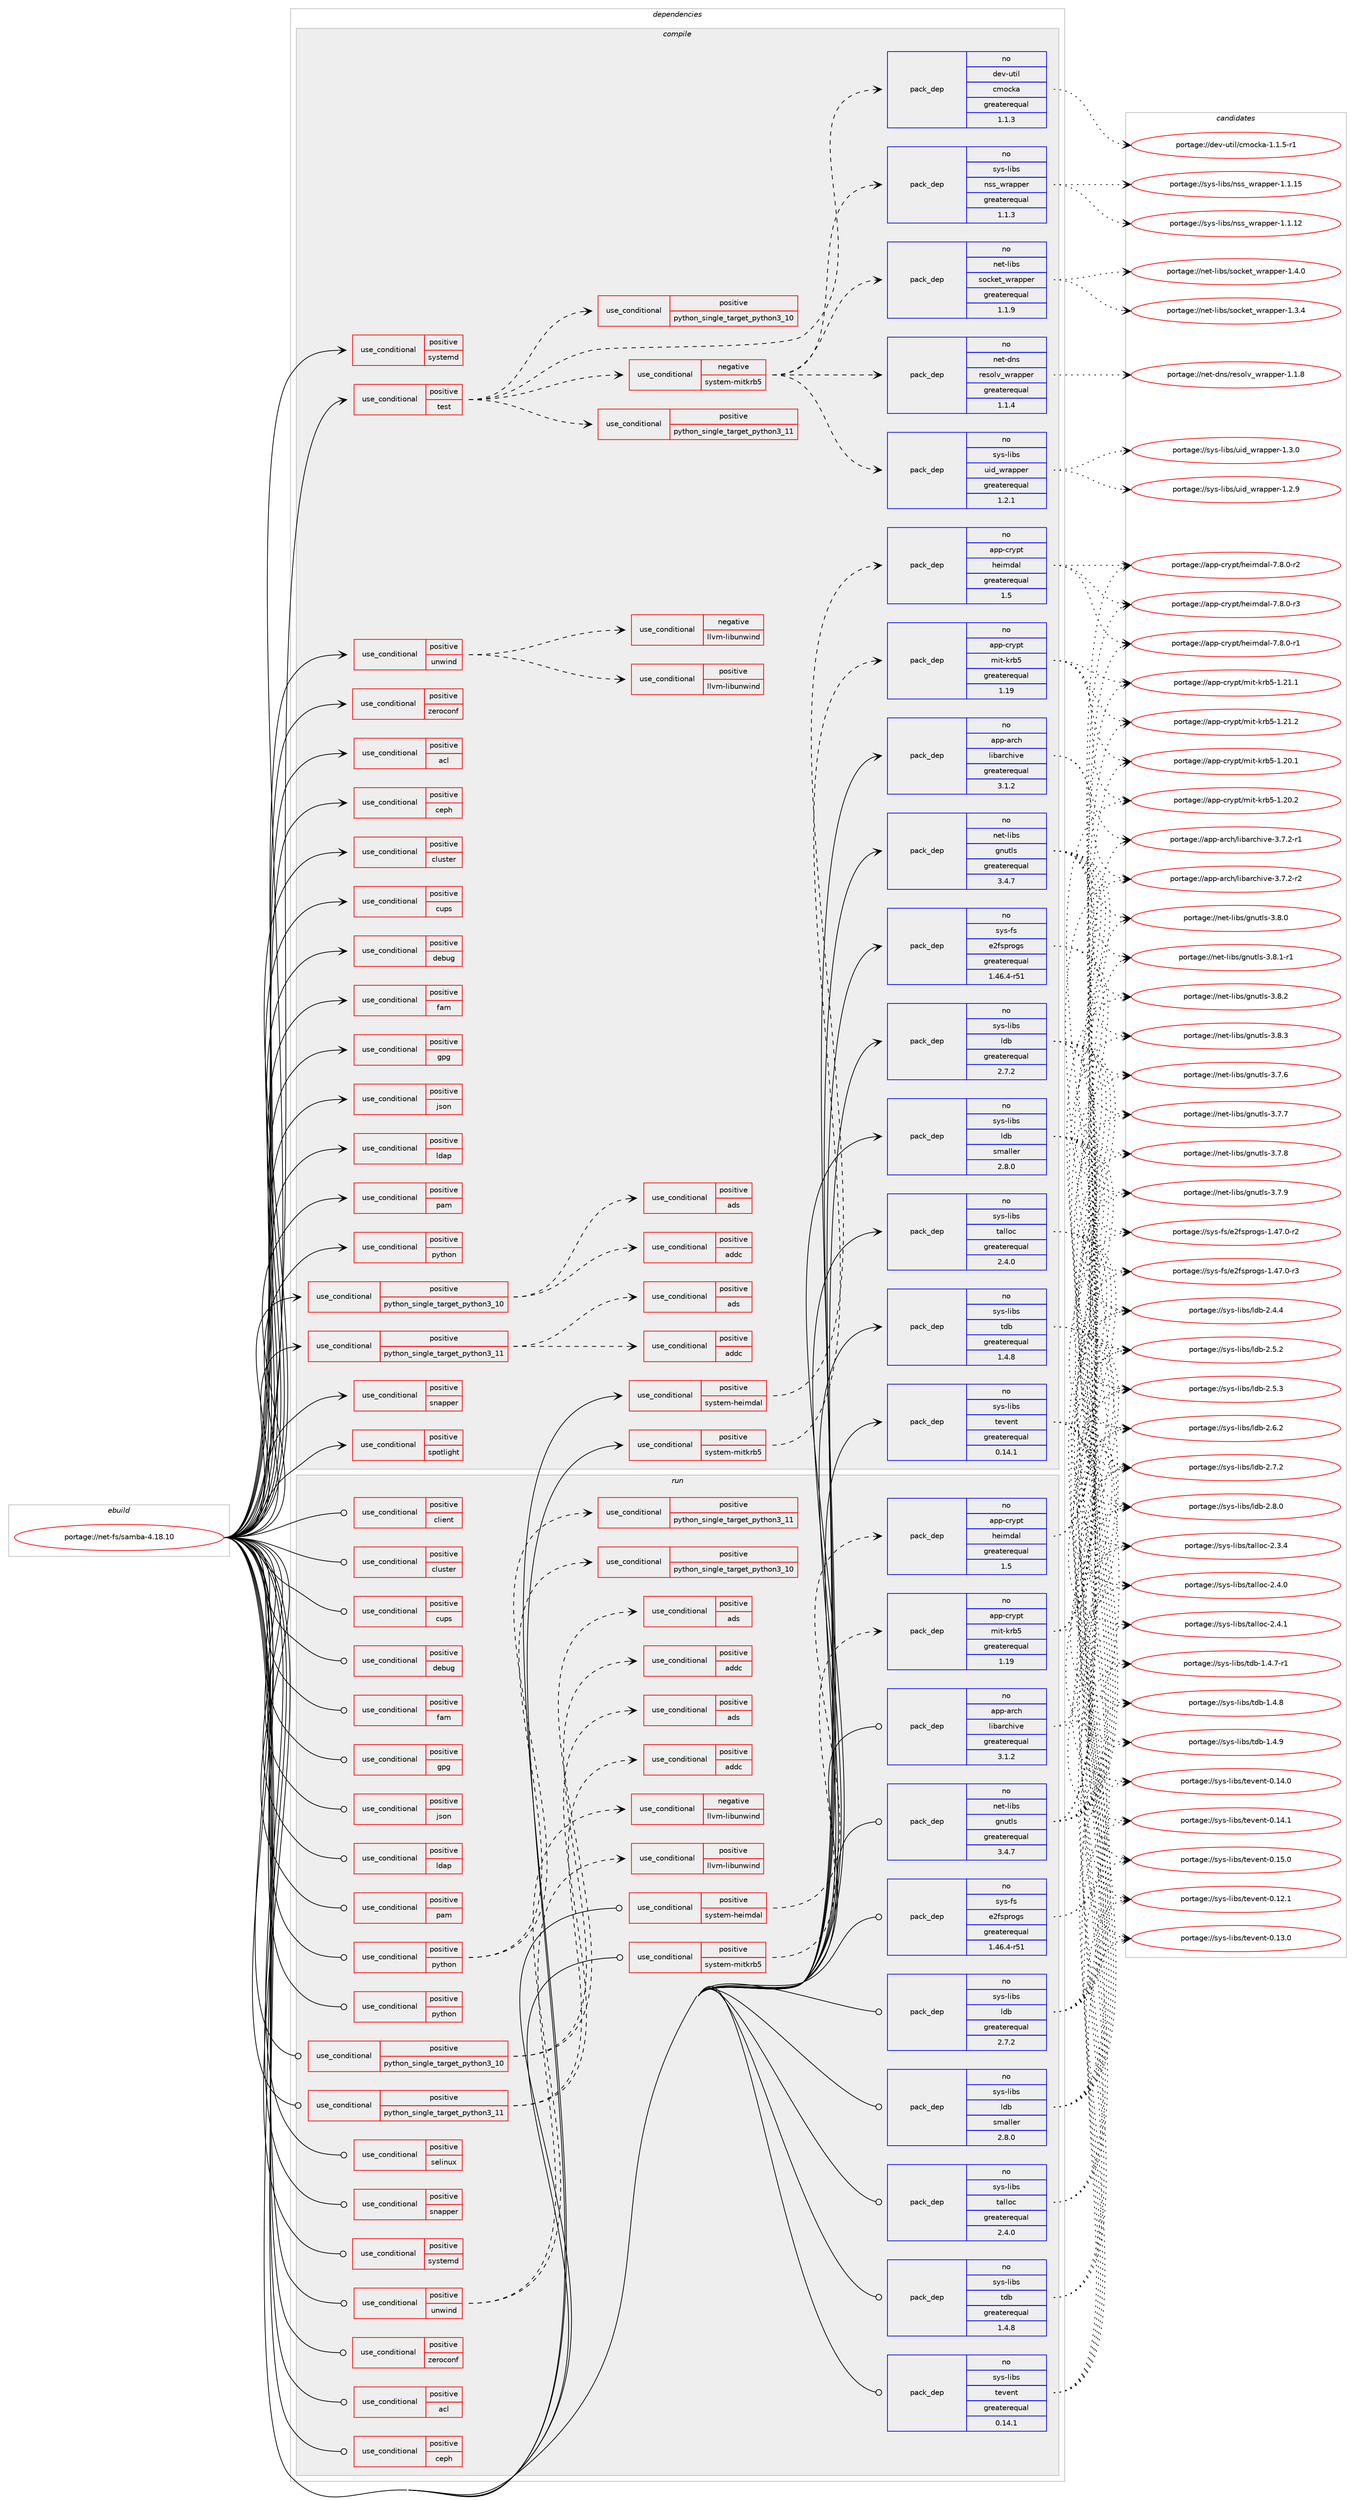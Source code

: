 digraph prolog {

# *************
# Graph options
# *************

newrank=true;
concentrate=true;
compound=true;
graph [rankdir=LR,fontname=Helvetica,fontsize=10,ranksep=1.5];#, ranksep=2.5, nodesep=0.2];
edge  [arrowhead=vee];
node  [fontname=Helvetica,fontsize=10];

# **********
# The ebuild
# **********

subgraph cluster_leftcol {
color=gray;
rank=same;
label=<<i>ebuild</i>>;
id [label="portage://net-fs/samba-4.18.10", color=red, width=4, href="../net-fs/samba-4.18.10.svg"];
}

# ****************
# The dependencies
# ****************

subgraph cluster_midcol {
color=gray;
label=<<i>dependencies</i>>;
subgraph cluster_compile {
fillcolor="#eeeeee";
style=filled;
label=<<i>compile</i>>;
subgraph cond1414 {
dependency1758 [label=<<TABLE BORDER="0" CELLBORDER="1" CELLSPACING="0" CELLPADDING="4"><TR><TD ROWSPAN="3" CELLPADDING="10">use_conditional</TD></TR><TR><TD>positive</TD></TR><TR><TD>acl</TD></TR></TABLE>>, shape=none, color=red];
# *** BEGIN UNKNOWN DEPENDENCY TYPE (TODO) ***
# dependency1758 -> package_dependency(portage://net-fs/samba-4.18.10,install,no,virtual,acl,none,[,,],[],[])
# *** END UNKNOWN DEPENDENCY TYPE (TODO) ***

}
id:e -> dependency1758:w [weight=20,style="solid",arrowhead="vee"];
subgraph cond1415 {
dependency1759 [label=<<TABLE BORDER="0" CELLBORDER="1" CELLSPACING="0" CELLPADDING="4"><TR><TD ROWSPAN="3" CELLPADDING="10">use_conditional</TD></TR><TR><TD>positive</TD></TR><TR><TD>ceph</TD></TR></TABLE>>, shape=none, color=red];
# *** BEGIN UNKNOWN DEPENDENCY TYPE (TODO) ***
# dependency1759 -> package_dependency(portage://net-fs/samba-4.18.10,install,no,sys-cluster,ceph,none,[,,],[],[])
# *** END UNKNOWN DEPENDENCY TYPE (TODO) ***

}
id:e -> dependency1759:w [weight=20,style="solid",arrowhead="vee"];
subgraph cond1416 {
dependency1760 [label=<<TABLE BORDER="0" CELLBORDER="1" CELLSPACING="0" CELLPADDING="4"><TR><TD ROWSPAN="3" CELLPADDING="10">use_conditional</TD></TR><TR><TD>positive</TD></TR><TR><TD>cluster</TD></TR></TABLE>>, shape=none, color=red];
# *** BEGIN UNKNOWN DEPENDENCY TYPE (TODO) ***
# dependency1760 -> package_dependency(portage://net-fs/samba-4.18.10,install,no,net-libs,rpcsvc-proto,none,[,,],[],[])
# *** END UNKNOWN DEPENDENCY TYPE (TODO) ***

}
id:e -> dependency1760:w [weight=20,style="solid",arrowhead="vee"];
subgraph cond1417 {
dependency1761 [label=<<TABLE BORDER="0" CELLBORDER="1" CELLSPACING="0" CELLPADDING="4"><TR><TD ROWSPAN="3" CELLPADDING="10">use_conditional</TD></TR><TR><TD>positive</TD></TR><TR><TD>cups</TD></TR></TABLE>>, shape=none, color=red];
# *** BEGIN UNKNOWN DEPENDENCY TYPE (TODO) ***
# dependency1761 -> package_dependency(portage://net-fs/samba-4.18.10,install,no,net-print,cups,none,[,,],[],[])
# *** END UNKNOWN DEPENDENCY TYPE (TODO) ***

}
id:e -> dependency1761:w [weight=20,style="solid",arrowhead="vee"];
subgraph cond1418 {
dependency1762 [label=<<TABLE BORDER="0" CELLBORDER="1" CELLSPACING="0" CELLPADDING="4"><TR><TD ROWSPAN="3" CELLPADDING="10">use_conditional</TD></TR><TR><TD>positive</TD></TR><TR><TD>debug</TD></TR></TABLE>>, shape=none, color=red];
# *** BEGIN UNKNOWN DEPENDENCY TYPE (TODO) ***
# dependency1762 -> package_dependency(portage://net-fs/samba-4.18.10,install,no,dev-util,lttng-ust,none,[,,],[],[])
# *** END UNKNOWN DEPENDENCY TYPE (TODO) ***

}
id:e -> dependency1762:w [weight=20,style="solid",arrowhead="vee"];
subgraph cond1419 {
dependency1763 [label=<<TABLE BORDER="0" CELLBORDER="1" CELLSPACING="0" CELLPADDING="4"><TR><TD ROWSPAN="3" CELLPADDING="10">use_conditional</TD></TR><TR><TD>positive</TD></TR><TR><TD>fam</TD></TR></TABLE>>, shape=none, color=red];
# *** BEGIN UNKNOWN DEPENDENCY TYPE (TODO) ***
# dependency1763 -> package_dependency(portage://net-fs/samba-4.18.10,install,no,virtual,fam,none,[,,],[],[])
# *** END UNKNOWN DEPENDENCY TYPE (TODO) ***

}
id:e -> dependency1763:w [weight=20,style="solid",arrowhead="vee"];
subgraph cond1420 {
dependency1764 [label=<<TABLE BORDER="0" CELLBORDER="1" CELLSPACING="0" CELLPADDING="4"><TR><TD ROWSPAN="3" CELLPADDING="10">use_conditional</TD></TR><TR><TD>positive</TD></TR><TR><TD>gpg</TD></TR></TABLE>>, shape=none, color=red];
# *** BEGIN UNKNOWN DEPENDENCY TYPE (TODO) ***
# dependency1764 -> package_dependency(portage://net-fs/samba-4.18.10,install,no,app-crypt,gpgme,none,[,,],any_same_slot,[])
# *** END UNKNOWN DEPENDENCY TYPE (TODO) ***

}
id:e -> dependency1764:w [weight=20,style="solid",arrowhead="vee"];
subgraph cond1421 {
dependency1765 [label=<<TABLE BORDER="0" CELLBORDER="1" CELLSPACING="0" CELLPADDING="4"><TR><TD ROWSPAN="3" CELLPADDING="10">use_conditional</TD></TR><TR><TD>positive</TD></TR><TR><TD>json</TD></TR></TABLE>>, shape=none, color=red];
# *** BEGIN UNKNOWN DEPENDENCY TYPE (TODO) ***
# dependency1765 -> package_dependency(portage://net-fs/samba-4.18.10,install,no,dev-libs,jansson,none,[,,],any_same_slot,[])
# *** END UNKNOWN DEPENDENCY TYPE (TODO) ***

}
id:e -> dependency1765:w [weight=20,style="solid",arrowhead="vee"];
subgraph cond1422 {
dependency1766 [label=<<TABLE BORDER="0" CELLBORDER="1" CELLSPACING="0" CELLPADDING="4"><TR><TD ROWSPAN="3" CELLPADDING="10">use_conditional</TD></TR><TR><TD>positive</TD></TR><TR><TD>ldap</TD></TR></TABLE>>, shape=none, color=red];
# *** BEGIN UNKNOWN DEPENDENCY TYPE (TODO) ***
# dependency1766 -> package_dependency(portage://net-fs/samba-4.18.10,install,no,net-nds,openldap,none,[,,],any_same_slot,[use(optenable(abi_x86_32),negative),use(optenable(abi_x86_64),negative),use(optenable(abi_x86_x32),negative),use(optenable(abi_mips_n32),negative),use(optenable(abi_mips_n64),negative),use(optenable(abi_mips_o32),negative),use(optenable(abi_s390_32),negative),use(optenable(abi_s390_64),negative)])
# *** END UNKNOWN DEPENDENCY TYPE (TODO) ***

}
id:e -> dependency1766:w [weight=20,style="solid",arrowhead="vee"];
subgraph cond1423 {
dependency1767 [label=<<TABLE BORDER="0" CELLBORDER="1" CELLSPACING="0" CELLPADDING="4"><TR><TD ROWSPAN="3" CELLPADDING="10">use_conditional</TD></TR><TR><TD>positive</TD></TR><TR><TD>pam</TD></TR></TABLE>>, shape=none, color=red];
# *** BEGIN UNKNOWN DEPENDENCY TYPE (TODO) ***
# dependency1767 -> package_dependency(portage://net-fs/samba-4.18.10,install,no,sys-libs,pam,none,[,,],[],[])
# *** END UNKNOWN DEPENDENCY TYPE (TODO) ***

}
id:e -> dependency1767:w [weight=20,style="solid",arrowhead="vee"];
subgraph cond1424 {
dependency1768 [label=<<TABLE BORDER="0" CELLBORDER="1" CELLSPACING="0" CELLPADDING="4"><TR><TD ROWSPAN="3" CELLPADDING="10">use_conditional</TD></TR><TR><TD>positive</TD></TR><TR><TD>python</TD></TR></TABLE>>, shape=none, color=red];
# *** BEGIN UNKNOWN DEPENDENCY TYPE (TODO) ***
# dependency1768 -> package_dependency(portage://net-fs/samba-4.18.10,install,no,sys-libs,ldb,none,[,,],[],[use(enable(python),none),use(optenable(python_single_target_python3_10),negative),use(optenable(python_single_target_python3_11),negative)])
# *** END UNKNOWN DEPENDENCY TYPE (TODO) ***

# *** BEGIN UNKNOWN DEPENDENCY TYPE (TODO) ***
# dependency1768 -> package_dependency(portage://net-fs/samba-4.18.10,install,no,sys-libs,talloc,none,[,,],[],[use(enable(python),none),use(optenable(python_single_target_python3_10),negative),use(optenable(python_single_target_python3_11),negative)])
# *** END UNKNOWN DEPENDENCY TYPE (TODO) ***

# *** BEGIN UNKNOWN DEPENDENCY TYPE (TODO) ***
# dependency1768 -> package_dependency(portage://net-fs/samba-4.18.10,install,no,sys-libs,tdb,none,[,,],[],[use(enable(python),none),use(optenable(python_single_target_python3_10),negative),use(optenable(python_single_target_python3_11),negative)])
# *** END UNKNOWN DEPENDENCY TYPE (TODO) ***

# *** BEGIN UNKNOWN DEPENDENCY TYPE (TODO) ***
# dependency1768 -> package_dependency(portage://net-fs/samba-4.18.10,install,no,sys-libs,tevent,none,[,,],[],[use(enable(python),none),use(optenable(python_single_target_python3_10),negative),use(optenable(python_single_target_python3_11),negative)])
# *** END UNKNOWN DEPENDENCY TYPE (TODO) ***

}
id:e -> dependency1768:w [weight=20,style="solid",arrowhead="vee"];
subgraph cond1425 {
dependency1769 [label=<<TABLE BORDER="0" CELLBORDER="1" CELLSPACING="0" CELLPADDING="4"><TR><TD ROWSPAN="3" CELLPADDING="10">use_conditional</TD></TR><TR><TD>positive</TD></TR><TR><TD>python_single_target_python3_10</TD></TR></TABLE>>, shape=none, color=red];
subgraph cond1426 {
dependency1770 [label=<<TABLE BORDER="0" CELLBORDER="1" CELLSPACING="0" CELLPADDING="4"><TR><TD ROWSPAN="3" CELLPADDING="10">use_conditional</TD></TR><TR><TD>positive</TD></TR><TR><TD>addc</TD></TR></TABLE>>, shape=none, color=red];
# *** BEGIN UNKNOWN DEPENDENCY TYPE (TODO) ***
# dependency1770 -> package_dependency(portage://net-fs/samba-4.18.10,install,no,dev-python,dnspython,none,[,,],any_same_slot,[use(enable(python_targets_python3_10),negative)])
# *** END UNKNOWN DEPENDENCY TYPE (TODO) ***

# *** BEGIN UNKNOWN DEPENDENCY TYPE (TODO) ***
# dependency1770 -> package_dependency(portage://net-fs/samba-4.18.10,install,no,dev-python,markdown,none,[,,],[],[use(enable(python_targets_python3_10),negative)])
# *** END UNKNOWN DEPENDENCY TYPE (TODO) ***

}
dependency1769:e -> dependency1770:w [weight=20,style="dashed",arrowhead="vee"];
subgraph cond1427 {
dependency1771 [label=<<TABLE BORDER="0" CELLBORDER="1" CELLSPACING="0" CELLPADDING="4"><TR><TD ROWSPAN="3" CELLPADDING="10">use_conditional</TD></TR><TR><TD>positive</TD></TR><TR><TD>ads</TD></TR></TABLE>>, shape=none, color=red];
# *** BEGIN UNKNOWN DEPENDENCY TYPE (TODO) ***
# dependency1771 -> package_dependency(portage://net-fs/samba-4.18.10,install,no,dev-python,dnspython,none,[,,],any_same_slot,[use(enable(python_targets_python3_10),negative)])
# *** END UNKNOWN DEPENDENCY TYPE (TODO) ***

# *** BEGIN UNKNOWN DEPENDENCY TYPE (TODO) ***
# dependency1771 -> package_dependency(portage://net-fs/samba-4.18.10,install,no,net-dns,bind-tools,none,[,,],[],[use(enable(gssapi),none)])
# *** END UNKNOWN DEPENDENCY TYPE (TODO) ***

}
dependency1769:e -> dependency1771:w [weight=20,style="dashed",arrowhead="vee"];
}
id:e -> dependency1769:w [weight=20,style="solid",arrowhead="vee"];
subgraph cond1428 {
dependency1772 [label=<<TABLE BORDER="0" CELLBORDER="1" CELLSPACING="0" CELLPADDING="4"><TR><TD ROWSPAN="3" CELLPADDING="10">use_conditional</TD></TR><TR><TD>positive</TD></TR><TR><TD>python_single_target_python3_11</TD></TR></TABLE>>, shape=none, color=red];
subgraph cond1429 {
dependency1773 [label=<<TABLE BORDER="0" CELLBORDER="1" CELLSPACING="0" CELLPADDING="4"><TR><TD ROWSPAN="3" CELLPADDING="10">use_conditional</TD></TR><TR><TD>positive</TD></TR><TR><TD>addc</TD></TR></TABLE>>, shape=none, color=red];
# *** BEGIN UNKNOWN DEPENDENCY TYPE (TODO) ***
# dependency1773 -> package_dependency(portage://net-fs/samba-4.18.10,install,no,dev-python,dnspython,none,[,,],any_same_slot,[use(enable(python_targets_python3_11),negative)])
# *** END UNKNOWN DEPENDENCY TYPE (TODO) ***

# *** BEGIN UNKNOWN DEPENDENCY TYPE (TODO) ***
# dependency1773 -> package_dependency(portage://net-fs/samba-4.18.10,install,no,dev-python,markdown,none,[,,],[],[use(enable(python_targets_python3_11),negative)])
# *** END UNKNOWN DEPENDENCY TYPE (TODO) ***

}
dependency1772:e -> dependency1773:w [weight=20,style="dashed",arrowhead="vee"];
subgraph cond1430 {
dependency1774 [label=<<TABLE BORDER="0" CELLBORDER="1" CELLSPACING="0" CELLPADDING="4"><TR><TD ROWSPAN="3" CELLPADDING="10">use_conditional</TD></TR><TR><TD>positive</TD></TR><TR><TD>ads</TD></TR></TABLE>>, shape=none, color=red];
# *** BEGIN UNKNOWN DEPENDENCY TYPE (TODO) ***
# dependency1774 -> package_dependency(portage://net-fs/samba-4.18.10,install,no,dev-python,dnspython,none,[,,],any_same_slot,[use(enable(python_targets_python3_11),negative)])
# *** END UNKNOWN DEPENDENCY TYPE (TODO) ***

# *** BEGIN UNKNOWN DEPENDENCY TYPE (TODO) ***
# dependency1774 -> package_dependency(portage://net-fs/samba-4.18.10,install,no,net-dns,bind-tools,none,[,,],[],[use(enable(gssapi),none)])
# *** END UNKNOWN DEPENDENCY TYPE (TODO) ***

}
dependency1772:e -> dependency1774:w [weight=20,style="dashed",arrowhead="vee"];
}
id:e -> dependency1772:w [weight=20,style="solid",arrowhead="vee"];
subgraph cond1431 {
dependency1775 [label=<<TABLE BORDER="0" CELLBORDER="1" CELLSPACING="0" CELLPADDING="4"><TR><TD ROWSPAN="3" CELLPADDING="10">use_conditional</TD></TR><TR><TD>positive</TD></TR><TR><TD>snapper</TD></TR></TABLE>>, shape=none, color=red];
# *** BEGIN UNKNOWN DEPENDENCY TYPE (TODO) ***
# dependency1775 -> package_dependency(portage://net-fs/samba-4.18.10,install,no,sys-apps,dbus,none,[,,],[],[])
# *** END UNKNOWN DEPENDENCY TYPE (TODO) ***

}
id:e -> dependency1775:w [weight=20,style="solid",arrowhead="vee"];
subgraph cond1432 {
dependency1776 [label=<<TABLE BORDER="0" CELLBORDER="1" CELLSPACING="0" CELLPADDING="4"><TR><TD ROWSPAN="3" CELLPADDING="10">use_conditional</TD></TR><TR><TD>positive</TD></TR><TR><TD>spotlight</TD></TR></TABLE>>, shape=none, color=red];
# *** BEGIN UNKNOWN DEPENDENCY TYPE (TODO) ***
# dependency1776 -> package_dependency(portage://net-fs/samba-4.18.10,install,no,dev-libs,glib,none,[,,],[],[])
# *** END UNKNOWN DEPENDENCY TYPE (TODO) ***

}
id:e -> dependency1776:w [weight=20,style="solid",arrowhead="vee"];
subgraph cond1433 {
dependency1777 [label=<<TABLE BORDER="0" CELLBORDER="1" CELLSPACING="0" CELLPADDING="4"><TR><TD ROWSPAN="3" CELLPADDING="10">use_conditional</TD></TR><TR><TD>positive</TD></TR><TR><TD>system-heimdal</TD></TR></TABLE>>, shape=none, color=red];
subgraph pack323 {
dependency1778 [label=<<TABLE BORDER="0" CELLBORDER="1" CELLSPACING="0" CELLPADDING="4" WIDTH="220"><TR><TD ROWSPAN="6" CELLPADDING="30">pack_dep</TD></TR><TR><TD WIDTH="110">no</TD></TR><TR><TD>app-crypt</TD></TR><TR><TD>heimdal</TD></TR><TR><TD>greaterequal</TD></TR><TR><TD>1.5</TD></TR></TABLE>>, shape=none, color=blue];
}
dependency1777:e -> dependency1778:w [weight=20,style="dashed",arrowhead="vee"];
}
id:e -> dependency1777:w [weight=20,style="solid",arrowhead="vee"];
subgraph cond1434 {
dependency1779 [label=<<TABLE BORDER="0" CELLBORDER="1" CELLSPACING="0" CELLPADDING="4"><TR><TD ROWSPAN="3" CELLPADDING="10">use_conditional</TD></TR><TR><TD>positive</TD></TR><TR><TD>system-mitkrb5</TD></TR></TABLE>>, shape=none, color=red];
subgraph pack324 {
dependency1780 [label=<<TABLE BORDER="0" CELLBORDER="1" CELLSPACING="0" CELLPADDING="4" WIDTH="220"><TR><TD ROWSPAN="6" CELLPADDING="30">pack_dep</TD></TR><TR><TD WIDTH="110">no</TD></TR><TR><TD>app-crypt</TD></TR><TR><TD>mit-krb5</TD></TR><TR><TD>greaterequal</TD></TR><TR><TD>1.19</TD></TR></TABLE>>, shape=none, color=blue];
}
dependency1779:e -> dependency1780:w [weight=20,style="dashed",arrowhead="vee"];
}
id:e -> dependency1779:w [weight=20,style="solid",arrowhead="vee"];
subgraph cond1435 {
dependency1781 [label=<<TABLE BORDER="0" CELLBORDER="1" CELLSPACING="0" CELLPADDING="4"><TR><TD ROWSPAN="3" CELLPADDING="10">use_conditional</TD></TR><TR><TD>positive</TD></TR><TR><TD>systemd</TD></TR></TABLE>>, shape=none, color=red];
# *** BEGIN UNKNOWN DEPENDENCY TYPE (TODO) ***
# dependency1781 -> package_dependency(portage://net-fs/samba-4.18.10,install,no,sys-apps,systemd,none,[,,],any_same_slot,[])
# *** END UNKNOWN DEPENDENCY TYPE (TODO) ***

}
id:e -> dependency1781:w [weight=20,style="solid",arrowhead="vee"];
subgraph cond1436 {
dependency1782 [label=<<TABLE BORDER="0" CELLBORDER="1" CELLSPACING="0" CELLPADDING="4"><TR><TD ROWSPAN="3" CELLPADDING="10">use_conditional</TD></TR><TR><TD>positive</TD></TR><TR><TD>test</TD></TR></TABLE>>, shape=none, color=red];
subgraph pack325 {
dependency1783 [label=<<TABLE BORDER="0" CELLBORDER="1" CELLSPACING="0" CELLPADDING="4" WIDTH="220"><TR><TD ROWSPAN="6" CELLPADDING="30">pack_dep</TD></TR><TR><TD WIDTH="110">no</TD></TR><TR><TD>dev-util</TD></TR><TR><TD>cmocka</TD></TR><TR><TD>greaterequal</TD></TR><TR><TD>1.1.3</TD></TR></TABLE>>, shape=none, color=blue];
}
dependency1782:e -> dependency1783:w [weight=20,style="dashed",arrowhead="vee"];
subgraph cond1437 {
dependency1784 [label=<<TABLE BORDER="0" CELLBORDER="1" CELLSPACING="0" CELLPADDING="4"><TR><TD ROWSPAN="3" CELLPADDING="10">use_conditional</TD></TR><TR><TD>positive</TD></TR><TR><TD>python_single_target_python3_10</TD></TR></TABLE>>, shape=none, color=red];
# *** BEGIN UNKNOWN DEPENDENCY TYPE (TODO) ***
# dependency1784 -> package_dependency(portage://net-fs/samba-4.18.10,install,no,dev-python,subunit,none,[,,],[],[use(enable(python_targets_python3_10),negative),use(optenable(abi_x86_32),negative),use(optenable(abi_x86_64),negative),use(optenable(abi_x86_x32),negative),use(optenable(abi_mips_n32),negative),use(optenable(abi_mips_n64),negative),use(optenable(abi_mips_o32),negative),use(optenable(abi_s390_32),negative),use(optenable(abi_s390_64),negative)])
# *** END UNKNOWN DEPENDENCY TYPE (TODO) ***

}
dependency1782:e -> dependency1784:w [weight=20,style="dashed",arrowhead="vee"];
subgraph cond1438 {
dependency1785 [label=<<TABLE BORDER="0" CELLBORDER="1" CELLSPACING="0" CELLPADDING="4"><TR><TD ROWSPAN="3" CELLPADDING="10">use_conditional</TD></TR><TR><TD>positive</TD></TR><TR><TD>python_single_target_python3_11</TD></TR></TABLE>>, shape=none, color=red];
# *** BEGIN UNKNOWN DEPENDENCY TYPE (TODO) ***
# dependency1785 -> package_dependency(portage://net-fs/samba-4.18.10,install,no,dev-python,subunit,none,[,,],[],[use(enable(python_targets_python3_11),negative),use(optenable(abi_x86_32),negative),use(optenable(abi_x86_64),negative),use(optenable(abi_x86_x32),negative),use(optenable(abi_mips_n32),negative),use(optenable(abi_mips_n64),negative),use(optenable(abi_mips_o32),negative),use(optenable(abi_s390_32),negative),use(optenable(abi_s390_64),negative)])
# *** END UNKNOWN DEPENDENCY TYPE (TODO) ***

}
dependency1782:e -> dependency1785:w [weight=20,style="dashed",arrowhead="vee"];
subgraph cond1439 {
dependency1786 [label=<<TABLE BORDER="0" CELLBORDER="1" CELLSPACING="0" CELLPADDING="4"><TR><TD ROWSPAN="3" CELLPADDING="10">use_conditional</TD></TR><TR><TD>negative</TD></TR><TR><TD>system-mitkrb5</TD></TR></TABLE>>, shape=none, color=red];
subgraph pack326 {
dependency1787 [label=<<TABLE BORDER="0" CELLBORDER="1" CELLSPACING="0" CELLPADDING="4" WIDTH="220"><TR><TD ROWSPAN="6" CELLPADDING="30">pack_dep</TD></TR><TR><TD WIDTH="110">no</TD></TR><TR><TD>net-dns</TD></TR><TR><TD>resolv_wrapper</TD></TR><TR><TD>greaterequal</TD></TR><TR><TD>1.1.4</TD></TR></TABLE>>, shape=none, color=blue];
}
dependency1786:e -> dependency1787:w [weight=20,style="dashed",arrowhead="vee"];
subgraph pack327 {
dependency1788 [label=<<TABLE BORDER="0" CELLBORDER="1" CELLSPACING="0" CELLPADDING="4" WIDTH="220"><TR><TD ROWSPAN="6" CELLPADDING="30">pack_dep</TD></TR><TR><TD WIDTH="110">no</TD></TR><TR><TD>net-libs</TD></TR><TR><TD>socket_wrapper</TD></TR><TR><TD>greaterequal</TD></TR><TR><TD>1.1.9</TD></TR></TABLE>>, shape=none, color=blue];
}
dependency1786:e -> dependency1788:w [weight=20,style="dashed",arrowhead="vee"];
subgraph pack328 {
dependency1789 [label=<<TABLE BORDER="0" CELLBORDER="1" CELLSPACING="0" CELLPADDING="4" WIDTH="220"><TR><TD ROWSPAN="6" CELLPADDING="30">pack_dep</TD></TR><TR><TD WIDTH="110">no</TD></TR><TR><TD>sys-libs</TD></TR><TR><TD>nss_wrapper</TD></TR><TR><TD>greaterequal</TD></TR><TR><TD>1.1.3</TD></TR></TABLE>>, shape=none, color=blue];
}
dependency1786:e -> dependency1789:w [weight=20,style="dashed",arrowhead="vee"];
subgraph pack329 {
dependency1790 [label=<<TABLE BORDER="0" CELLBORDER="1" CELLSPACING="0" CELLPADDING="4" WIDTH="220"><TR><TD ROWSPAN="6" CELLPADDING="30">pack_dep</TD></TR><TR><TD WIDTH="110">no</TD></TR><TR><TD>sys-libs</TD></TR><TR><TD>uid_wrapper</TD></TR><TR><TD>greaterequal</TD></TR><TR><TD>1.2.1</TD></TR></TABLE>>, shape=none, color=blue];
}
dependency1786:e -> dependency1790:w [weight=20,style="dashed",arrowhead="vee"];
}
dependency1782:e -> dependency1786:w [weight=20,style="dashed",arrowhead="vee"];
}
id:e -> dependency1782:w [weight=20,style="solid",arrowhead="vee"];
subgraph cond1440 {
dependency1791 [label=<<TABLE BORDER="0" CELLBORDER="1" CELLSPACING="0" CELLPADDING="4"><TR><TD ROWSPAN="3" CELLPADDING="10">use_conditional</TD></TR><TR><TD>positive</TD></TR><TR><TD>unwind</TD></TR></TABLE>>, shape=none, color=red];
subgraph cond1441 {
dependency1792 [label=<<TABLE BORDER="0" CELLBORDER="1" CELLSPACING="0" CELLPADDING="4"><TR><TD ROWSPAN="3" CELLPADDING="10">use_conditional</TD></TR><TR><TD>positive</TD></TR><TR><TD>llvm-libunwind</TD></TR></TABLE>>, shape=none, color=red];
# *** BEGIN UNKNOWN DEPENDENCY TYPE (TODO) ***
# dependency1792 -> package_dependency(portage://net-fs/samba-4.18.10,install,no,sys-libs,llvm-libunwind,none,[,,],any_same_slot,[])
# *** END UNKNOWN DEPENDENCY TYPE (TODO) ***

}
dependency1791:e -> dependency1792:w [weight=20,style="dashed",arrowhead="vee"];
subgraph cond1442 {
dependency1793 [label=<<TABLE BORDER="0" CELLBORDER="1" CELLSPACING="0" CELLPADDING="4"><TR><TD ROWSPAN="3" CELLPADDING="10">use_conditional</TD></TR><TR><TD>negative</TD></TR><TR><TD>llvm-libunwind</TD></TR></TABLE>>, shape=none, color=red];
# *** BEGIN UNKNOWN DEPENDENCY TYPE (TODO) ***
# dependency1793 -> package_dependency(portage://net-fs/samba-4.18.10,install,no,sys-libs,libunwind,none,[,,],any_same_slot,[])
# *** END UNKNOWN DEPENDENCY TYPE (TODO) ***

}
dependency1791:e -> dependency1793:w [weight=20,style="dashed",arrowhead="vee"];
}
id:e -> dependency1791:w [weight=20,style="solid",arrowhead="vee"];
subgraph cond1443 {
dependency1794 [label=<<TABLE BORDER="0" CELLBORDER="1" CELLSPACING="0" CELLPADDING="4"><TR><TD ROWSPAN="3" CELLPADDING="10">use_conditional</TD></TR><TR><TD>positive</TD></TR><TR><TD>zeroconf</TD></TR></TABLE>>, shape=none, color=red];
# *** BEGIN UNKNOWN DEPENDENCY TYPE (TODO) ***
# dependency1794 -> package_dependency(portage://net-fs/samba-4.18.10,install,no,net-dns,avahi,none,[,,],[],[use(enable(dbus),none)])
# *** END UNKNOWN DEPENDENCY TYPE (TODO) ***

}
id:e -> dependency1794:w [weight=20,style="solid",arrowhead="vee"];
subgraph pack330 {
dependency1795 [label=<<TABLE BORDER="0" CELLBORDER="1" CELLSPACING="0" CELLPADDING="4" WIDTH="220"><TR><TD ROWSPAN="6" CELLPADDING="30">pack_dep</TD></TR><TR><TD WIDTH="110">no</TD></TR><TR><TD>app-arch</TD></TR><TR><TD>libarchive</TD></TR><TR><TD>greaterequal</TD></TR><TR><TD>3.1.2</TD></TR></TABLE>>, shape=none, color=blue];
}
id:e -> dependency1795:w [weight=20,style="solid",arrowhead="vee"];
# *** BEGIN UNKNOWN DEPENDENCY TYPE (TODO) ***
# id -> package_dependency(portage://net-fs/samba-4.18.10,install,no,dev-lang,perl,none,[,,],any_same_slot,[])
# *** END UNKNOWN DEPENDENCY TYPE (TODO) ***

# *** BEGIN UNKNOWN DEPENDENCY TYPE (TODO) ***
# id -> package_dependency(portage://net-fs/samba-4.18.10,install,no,dev-libs,icu,none,[,,],any_same_slot,[use(optenable(abi_x86_32),negative),use(optenable(abi_x86_64),negative),use(optenable(abi_x86_x32),negative),use(optenable(abi_mips_n32),negative),use(optenable(abi_mips_n64),negative),use(optenable(abi_mips_o32),negative),use(optenable(abi_s390_32),negative),use(optenable(abi_s390_64),negative)])
# *** END UNKNOWN DEPENDENCY TYPE (TODO) ***

# *** BEGIN UNKNOWN DEPENDENCY TYPE (TODO) ***
# id -> package_dependency(portage://net-fs/samba-4.18.10,install,no,dev-libs,libbsd,none,[,,],[],[use(optenable(abi_x86_32),negative),use(optenable(abi_x86_64),negative),use(optenable(abi_x86_x32),negative),use(optenable(abi_mips_n32),negative),use(optenable(abi_mips_n64),negative),use(optenable(abi_mips_o32),negative),use(optenable(abi_s390_32),negative),use(optenable(abi_s390_64),negative)])
# *** END UNKNOWN DEPENDENCY TYPE (TODO) ***

# *** BEGIN UNKNOWN DEPENDENCY TYPE (TODO) ***
# id -> package_dependency(portage://net-fs/samba-4.18.10,install,no,dev-libs,libtasn1,none,[,,],any_same_slot,[use(optenable(abi_x86_32),negative),use(optenable(abi_x86_64),negative),use(optenable(abi_x86_x32),negative),use(optenable(abi_mips_n32),negative),use(optenable(abi_mips_n64),negative),use(optenable(abi_mips_o32),negative),use(optenable(abi_s390_32),negative),use(optenable(abi_s390_64),negative)])
# *** END UNKNOWN DEPENDENCY TYPE (TODO) ***

# *** BEGIN UNKNOWN DEPENDENCY TYPE (TODO) ***
# id -> package_dependency(portage://net-fs/samba-4.18.10,install,no,dev-libs,popt,none,[,,],[],[use(optenable(abi_x86_32),negative),use(optenable(abi_x86_64),negative),use(optenable(abi_x86_x32),negative),use(optenable(abi_mips_n32),negative),use(optenable(abi_mips_n64),negative),use(optenable(abi_mips_o32),negative),use(optenable(abi_s390_32),negative),use(optenable(abi_s390_64),negative)])
# *** END UNKNOWN DEPENDENCY TYPE (TODO) ***

# *** BEGIN UNKNOWN DEPENDENCY TYPE (TODO) ***
# id -> package_dependency(portage://net-fs/samba-4.18.10,install,no,dev-perl,JSON,none,[,,],[],[])
# *** END UNKNOWN DEPENDENCY TYPE (TODO) ***

# *** BEGIN UNKNOWN DEPENDENCY TYPE (TODO) ***
# id -> package_dependency(portage://net-fs/samba-4.18.10,install,no,dev-perl,Parse-Yapp,none,[,,],[],[])
# *** END UNKNOWN DEPENDENCY TYPE (TODO) ***

subgraph pack331 {
dependency1796 [label=<<TABLE BORDER="0" CELLBORDER="1" CELLSPACING="0" CELLPADDING="4" WIDTH="220"><TR><TD ROWSPAN="6" CELLPADDING="30">pack_dep</TD></TR><TR><TD WIDTH="110">no</TD></TR><TR><TD>net-libs</TD></TR><TR><TD>gnutls</TD></TR><TR><TD>greaterequal</TD></TR><TR><TD>3.4.7</TD></TR></TABLE>>, shape=none, color=blue];
}
id:e -> dependency1796:w [weight=20,style="solid",arrowhead="vee"];
# *** BEGIN UNKNOWN DEPENDENCY TYPE (TODO) ***
# id -> package_dependency(portage://net-fs/samba-4.18.10,install,no,net-libs,libtirpc,none,[,,],[],[use(optenable(abi_x86_32),negative),use(optenable(abi_x86_64),negative),use(optenable(abi_x86_x32),negative),use(optenable(abi_mips_n32),negative),use(optenable(abi_mips_n64),negative),use(optenable(abi_mips_o32),negative),use(optenable(abi_s390_32),negative),use(optenable(abi_s390_64),negative)])
# *** END UNKNOWN DEPENDENCY TYPE (TODO) ***

# *** BEGIN UNKNOWN DEPENDENCY TYPE (TODO) ***
# id -> package_dependency(portage://net-fs/samba-4.18.10,install,no,net-libs,rpcsvc-proto,none,[,,],[],[])
# *** END UNKNOWN DEPENDENCY TYPE (TODO) ***

subgraph pack332 {
dependency1797 [label=<<TABLE BORDER="0" CELLBORDER="1" CELLSPACING="0" CELLPADDING="4" WIDTH="220"><TR><TD ROWSPAN="6" CELLPADDING="30">pack_dep</TD></TR><TR><TD WIDTH="110">no</TD></TR><TR><TD>sys-fs</TD></TR><TR><TD>e2fsprogs</TD></TR><TR><TD>greaterequal</TD></TR><TR><TD>1.46.4-r51</TD></TR></TABLE>>, shape=none, color=blue];
}
id:e -> dependency1797:w [weight=20,style="solid",arrowhead="vee"];
subgraph pack333 {
dependency1798 [label=<<TABLE BORDER="0" CELLBORDER="1" CELLSPACING="0" CELLPADDING="4" WIDTH="220"><TR><TD ROWSPAN="6" CELLPADDING="30">pack_dep</TD></TR><TR><TD WIDTH="110">no</TD></TR><TR><TD>sys-libs</TD></TR><TR><TD>ldb</TD></TR><TR><TD>greaterequal</TD></TR><TR><TD>2.7.2</TD></TR></TABLE>>, shape=none, color=blue];
}
id:e -> dependency1798:w [weight=20,style="solid",arrowhead="vee"];
subgraph pack334 {
dependency1799 [label=<<TABLE BORDER="0" CELLBORDER="1" CELLSPACING="0" CELLPADDING="4" WIDTH="220"><TR><TD ROWSPAN="6" CELLPADDING="30">pack_dep</TD></TR><TR><TD WIDTH="110">no</TD></TR><TR><TD>sys-libs</TD></TR><TR><TD>ldb</TD></TR><TR><TD>smaller</TD></TR><TR><TD>2.8.0</TD></TR></TABLE>>, shape=none, color=blue];
}
id:e -> dependency1799:w [weight=20,style="solid",arrowhead="vee"];
# *** BEGIN UNKNOWN DEPENDENCY TYPE (TODO) ***
# id -> package_dependency(portage://net-fs/samba-4.18.10,install,no,sys-libs,libcap,none,[,,],[],[use(optenable(abi_x86_32),negative),use(optenable(abi_x86_64),negative),use(optenable(abi_x86_x32),negative),use(optenable(abi_mips_n32),negative),use(optenable(abi_mips_n64),negative),use(optenable(abi_mips_o32),negative),use(optenable(abi_s390_32),negative),use(optenable(abi_s390_64),negative)])
# *** END UNKNOWN DEPENDENCY TYPE (TODO) ***

# *** BEGIN UNKNOWN DEPENDENCY TYPE (TODO) ***
# id -> package_dependency(portage://net-fs/samba-4.18.10,install,no,sys-libs,liburing,none,[,,],any_same_slot,[use(optenable(abi_x86_32),negative),use(optenable(abi_x86_64),negative),use(optenable(abi_x86_x32),negative),use(optenable(abi_mips_n32),negative),use(optenable(abi_mips_n64),negative),use(optenable(abi_mips_o32),negative),use(optenable(abi_s390_32),negative),use(optenable(abi_s390_64),negative)])
# *** END UNKNOWN DEPENDENCY TYPE (TODO) ***

# *** BEGIN UNKNOWN DEPENDENCY TYPE (TODO) ***
# id -> package_dependency(portage://net-fs/samba-4.18.10,install,no,sys-libs,ncurses,none,[,,],any_same_slot,[])
# *** END UNKNOWN DEPENDENCY TYPE (TODO) ***

# *** BEGIN UNKNOWN DEPENDENCY TYPE (TODO) ***
# id -> package_dependency(portage://net-fs/samba-4.18.10,install,no,sys-libs,readline,none,[,,],any_same_slot,[])
# *** END UNKNOWN DEPENDENCY TYPE (TODO) ***

subgraph pack335 {
dependency1800 [label=<<TABLE BORDER="0" CELLBORDER="1" CELLSPACING="0" CELLPADDING="4" WIDTH="220"><TR><TD ROWSPAN="6" CELLPADDING="30">pack_dep</TD></TR><TR><TD WIDTH="110">no</TD></TR><TR><TD>sys-libs</TD></TR><TR><TD>talloc</TD></TR><TR><TD>greaterequal</TD></TR><TR><TD>2.4.0</TD></TR></TABLE>>, shape=none, color=blue];
}
id:e -> dependency1800:w [weight=20,style="solid",arrowhead="vee"];
subgraph pack336 {
dependency1801 [label=<<TABLE BORDER="0" CELLBORDER="1" CELLSPACING="0" CELLPADDING="4" WIDTH="220"><TR><TD ROWSPAN="6" CELLPADDING="30">pack_dep</TD></TR><TR><TD WIDTH="110">no</TD></TR><TR><TD>sys-libs</TD></TR><TR><TD>tdb</TD></TR><TR><TD>greaterequal</TD></TR><TR><TD>1.4.8</TD></TR></TABLE>>, shape=none, color=blue];
}
id:e -> dependency1801:w [weight=20,style="solid",arrowhead="vee"];
subgraph pack337 {
dependency1802 [label=<<TABLE BORDER="0" CELLBORDER="1" CELLSPACING="0" CELLPADDING="4" WIDTH="220"><TR><TD ROWSPAN="6" CELLPADDING="30">pack_dep</TD></TR><TR><TD WIDTH="110">no</TD></TR><TR><TD>sys-libs</TD></TR><TR><TD>tevent</TD></TR><TR><TD>greaterequal</TD></TR><TR><TD>0.14.1</TD></TR></TABLE>>, shape=none, color=blue];
}
id:e -> dependency1802:w [weight=20,style="solid",arrowhead="vee"];
# *** BEGIN UNKNOWN DEPENDENCY TYPE (TODO) ***
# id -> package_dependency(portage://net-fs/samba-4.18.10,install,no,sys-libs,zlib,none,[,,],[],[use(optenable(abi_x86_32),negative),use(optenable(abi_x86_64),negative),use(optenable(abi_x86_x32),negative),use(optenable(abi_mips_n32),negative),use(optenable(abi_mips_n64),negative),use(optenable(abi_mips_o32),negative),use(optenable(abi_s390_32),negative),use(optenable(abi_s390_64),negative)])
# *** END UNKNOWN DEPENDENCY TYPE (TODO) ***

# *** BEGIN UNKNOWN DEPENDENCY TYPE (TODO) ***
# id -> package_dependency(portage://net-fs/samba-4.18.10,install,no,virtual,libcrypt,none,[,,],any_same_slot,[use(optenable(abi_x86_32),negative),use(optenable(abi_x86_64),negative),use(optenable(abi_x86_x32),negative),use(optenable(abi_mips_n32),negative),use(optenable(abi_mips_n64),negative),use(optenable(abi_mips_o32),negative),use(optenable(abi_s390_32),negative),use(optenable(abi_s390_64),negative)])
# *** END UNKNOWN DEPENDENCY TYPE (TODO) ***

# *** BEGIN UNKNOWN DEPENDENCY TYPE (TODO) ***
# id -> package_dependency(portage://net-fs/samba-4.18.10,install,no,virtual,libiconv,none,[,,],[],[])
# *** END UNKNOWN DEPENDENCY TYPE (TODO) ***

}
subgraph cluster_compileandrun {
fillcolor="#eeeeee";
style=filled;
label=<<i>compile and run</i>>;
}
subgraph cluster_run {
fillcolor="#eeeeee";
style=filled;
label=<<i>run</i>>;
subgraph cond1444 {
dependency1803 [label=<<TABLE BORDER="0" CELLBORDER="1" CELLSPACING="0" CELLPADDING="4"><TR><TD ROWSPAN="3" CELLPADDING="10">use_conditional</TD></TR><TR><TD>positive</TD></TR><TR><TD>acl</TD></TR></TABLE>>, shape=none, color=red];
# *** BEGIN UNKNOWN DEPENDENCY TYPE (TODO) ***
# dependency1803 -> package_dependency(portage://net-fs/samba-4.18.10,run,no,virtual,acl,none,[,,],[],[])
# *** END UNKNOWN DEPENDENCY TYPE (TODO) ***

}
id:e -> dependency1803:w [weight=20,style="solid",arrowhead="odot"];
subgraph cond1445 {
dependency1804 [label=<<TABLE BORDER="0" CELLBORDER="1" CELLSPACING="0" CELLPADDING="4"><TR><TD ROWSPAN="3" CELLPADDING="10">use_conditional</TD></TR><TR><TD>positive</TD></TR><TR><TD>ceph</TD></TR></TABLE>>, shape=none, color=red];
# *** BEGIN UNKNOWN DEPENDENCY TYPE (TODO) ***
# dependency1804 -> package_dependency(portage://net-fs/samba-4.18.10,run,no,sys-cluster,ceph,none,[,,],[],[])
# *** END UNKNOWN DEPENDENCY TYPE (TODO) ***

}
id:e -> dependency1804:w [weight=20,style="solid",arrowhead="odot"];
subgraph cond1446 {
dependency1805 [label=<<TABLE BORDER="0" CELLBORDER="1" CELLSPACING="0" CELLPADDING="4"><TR><TD ROWSPAN="3" CELLPADDING="10">use_conditional</TD></TR><TR><TD>positive</TD></TR><TR><TD>client</TD></TR></TABLE>>, shape=none, color=red];
# *** BEGIN UNKNOWN DEPENDENCY TYPE (TODO) ***
# dependency1805 -> package_dependency(portage://net-fs/samba-4.18.10,run,no,net-fs,cifs-utils,none,[,,],[],[use(optenable(ads),none)])
# *** END UNKNOWN DEPENDENCY TYPE (TODO) ***

}
id:e -> dependency1805:w [weight=20,style="solid",arrowhead="odot"];
subgraph cond1447 {
dependency1806 [label=<<TABLE BORDER="0" CELLBORDER="1" CELLSPACING="0" CELLPADDING="4"><TR><TD ROWSPAN="3" CELLPADDING="10">use_conditional</TD></TR><TR><TD>positive</TD></TR><TR><TD>cluster</TD></TR></TABLE>>, shape=none, color=red];
# *** BEGIN UNKNOWN DEPENDENCY TYPE (TODO) ***
# dependency1806 -> package_dependency(portage://net-fs/samba-4.18.10,run,no,net-libs,rpcsvc-proto,none,[,,],[],[])
# *** END UNKNOWN DEPENDENCY TYPE (TODO) ***

}
id:e -> dependency1806:w [weight=20,style="solid",arrowhead="odot"];
subgraph cond1448 {
dependency1807 [label=<<TABLE BORDER="0" CELLBORDER="1" CELLSPACING="0" CELLPADDING="4"><TR><TD ROWSPAN="3" CELLPADDING="10">use_conditional</TD></TR><TR><TD>positive</TD></TR><TR><TD>cups</TD></TR></TABLE>>, shape=none, color=red];
# *** BEGIN UNKNOWN DEPENDENCY TYPE (TODO) ***
# dependency1807 -> package_dependency(portage://net-fs/samba-4.18.10,run,no,net-print,cups,none,[,,],[],[])
# *** END UNKNOWN DEPENDENCY TYPE (TODO) ***

}
id:e -> dependency1807:w [weight=20,style="solid",arrowhead="odot"];
subgraph cond1449 {
dependency1808 [label=<<TABLE BORDER="0" CELLBORDER="1" CELLSPACING="0" CELLPADDING="4"><TR><TD ROWSPAN="3" CELLPADDING="10">use_conditional</TD></TR><TR><TD>positive</TD></TR><TR><TD>debug</TD></TR></TABLE>>, shape=none, color=red];
# *** BEGIN UNKNOWN DEPENDENCY TYPE (TODO) ***
# dependency1808 -> package_dependency(portage://net-fs/samba-4.18.10,run,no,dev-util,lttng-ust,none,[,,],[],[])
# *** END UNKNOWN DEPENDENCY TYPE (TODO) ***

}
id:e -> dependency1808:w [weight=20,style="solid",arrowhead="odot"];
subgraph cond1450 {
dependency1809 [label=<<TABLE BORDER="0" CELLBORDER="1" CELLSPACING="0" CELLPADDING="4"><TR><TD ROWSPAN="3" CELLPADDING="10">use_conditional</TD></TR><TR><TD>positive</TD></TR><TR><TD>fam</TD></TR></TABLE>>, shape=none, color=red];
# *** BEGIN UNKNOWN DEPENDENCY TYPE (TODO) ***
# dependency1809 -> package_dependency(portage://net-fs/samba-4.18.10,run,no,virtual,fam,none,[,,],[],[])
# *** END UNKNOWN DEPENDENCY TYPE (TODO) ***

}
id:e -> dependency1809:w [weight=20,style="solid",arrowhead="odot"];
subgraph cond1451 {
dependency1810 [label=<<TABLE BORDER="0" CELLBORDER="1" CELLSPACING="0" CELLPADDING="4"><TR><TD ROWSPAN="3" CELLPADDING="10">use_conditional</TD></TR><TR><TD>positive</TD></TR><TR><TD>gpg</TD></TR></TABLE>>, shape=none, color=red];
# *** BEGIN UNKNOWN DEPENDENCY TYPE (TODO) ***
# dependency1810 -> package_dependency(portage://net-fs/samba-4.18.10,run,no,app-crypt,gpgme,none,[,,],any_same_slot,[])
# *** END UNKNOWN DEPENDENCY TYPE (TODO) ***

}
id:e -> dependency1810:w [weight=20,style="solid",arrowhead="odot"];
subgraph cond1452 {
dependency1811 [label=<<TABLE BORDER="0" CELLBORDER="1" CELLSPACING="0" CELLPADDING="4"><TR><TD ROWSPAN="3" CELLPADDING="10">use_conditional</TD></TR><TR><TD>positive</TD></TR><TR><TD>json</TD></TR></TABLE>>, shape=none, color=red];
# *** BEGIN UNKNOWN DEPENDENCY TYPE (TODO) ***
# dependency1811 -> package_dependency(portage://net-fs/samba-4.18.10,run,no,dev-libs,jansson,none,[,,],any_same_slot,[])
# *** END UNKNOWN DEPENDENCY TYPE (TODO) ***

}
id:e -> dependency1811:w [weight=20,style="solid",arrowhead="odot"];
subgraph cond1453 {
dependency1812 [label=<<TABLE BORDER="0" CELLBORDER="1" CELLSPACING="0" CELLPADDING="4"><TR><TD ROWSPAN="3" CELLPADDING="10">use_conditional</TD></TR><TR><TD>positive</TD></TR><TR><TD>ldap</TD></TR></TABLE>>, shape=none, color=red];
# *** BEGIN UNKNOWN DEPENDENCY TYPE (TODO) ***
# dependency1812 -> package_dependency(portage://net-fs/samba-4.18.10,run,no,net-nds,openldap,none,[,,],any_same_slot,[use(optenable(abi_x86_32),negative),use(optenable(abi_x86_64),negative),use(optenable(abi_x86_x32),negative),use(optenable(abi_mips_n32),negative),use(optenable(abi_mips_n64),negative),use(optenable(abi_mips_o32),negative),use(optenable(abi_s390_32),negative),use(optenable(abi_s390_64),negative)])
# *** END UNKNOWN DEPENDENCY TYPE (TODO) ***

}
id:e -> dependency1812:w [weight=20,style="solid",arrowhead="odot"];
subgraph cond1454 {
dependency1813 [label=<<TABLE BORDER="0" CELLBORDER="1" CELLSPACING="0" CELLPADDING="4"><TR><TD ROWSPAN="3" CELLPADDING="10">use_conditional</TD></TR><TR><TD>positive</TD></TR><TR><TD>pam</TD></TR></TABLE>>, shape=none, color=red];
# *** BEGIN UNKNOWN DEPENDENCY TYPE (TODO) ***
# dependency1813 -> package_dependency(portage://net-fs/samba-4.18.10,run,no,sys-libs,pam,none,[,,],[],[])
# *** END UNKNOWN DEPENDENCY TYPE (TODO) ***

}
id:e -> dependency1813:w [weight=20,style="solid",arrowhead="odot"];
subgraph cond1455 {
dependency1814 [label=<<TABLE BORDER="0" CELLBORDER="1" CELLSPACING="0" CELLPADDING="4"><TR><TD ROWSPAN="3" CELLPADDING="10">use_conditional</TD></TR><TR><TD>positive</TD></TR><TR><TD>python</TD></TR></TABLE>>, shape=none, color=red];
subgraph cond1456 {
dependency1815 [label=<<TABLE BORDER="0" CELLBORDER="1" CELLSPACING="0" CELLPADDING="4"><TR><TD ROWSPAN="3" CELLPADDING="10">use_conditional</TD></TR><TR><TD>positive</TD></TR><TR><TD>python_single_target_python3_10</TD></TR></TABLE>>, shape=none, color=red];
# *** BEGIN UNKNOWN DEPENDENCY TYPE (TODO) ***
# dependency1815 -> package_dependency(portage://net-fs/samba-4.18.10,run,no,dev-lang,python,none,[,,],[slot(3.10)],[use(enable(threads),positive),use(enable(xml),positive)])
# *** END UNKNOWN DEPENDENCY TYPE (TODO) ***

}
dependency1814:e -> dependency1815:w [weight=20,style="dashed",arrowhead="vee"];
subgraph cond1457 {
dependency1816 [label=<<TABLE BORDER="0" CELLBORDER="1" CELLSPACING="0" CELLPADDING="4"><TR><TD ROWSPAN="3" CELLPADDING="10">use_conditional</TD></TR><TR><TD>positive</TD></TR><TR><TD>python_single_target_python3_11</TD></TR></TABLE>>, shape=none, color=red];
# *** BEGIN UNKNOWN DEPENDENCY TYPE (TODO) ***
# dependency1816 -> package_dependency(portage://net-fs/samba-4.18.10,run,no,dev-lang,python,none,[,,],[slot(3.11)],[use(enable(threads),positive),use(enable(xml),positive)])
# *** END UNKNOWN DEPENDENCY TYPE (TODO) ***

}
dependency1814:e -> dependency1816:w [weight=20,style="dashed",arrowhead="vee"];
}
id:e -> dependency1814:w [weight=20,style="solid",arrowhead="odot"];
subgraph cond1458 {
dependency1817 [label=<<TABLE BORDER="0" CELLBORDER="1" CELLSPACING="0" CELLPADDING="4"><TR><TD ROWSPAN="3" CELLPADDING="10">use_conditional</TD></TR><TR><TD>positive</TD></TR><TR><TD>python</TD></TR></TABLE>>, shape=none, color=red];
# *** BEGIN UNKNOWN DEPENDENCY TYPE (TODO) ***
# dependency1817 -> package_dependency(portage://net-fs/samba-4.18.10,run,no,sys-libs,ldb,none,[,,],[],[use(enable(python),none),use(optenable(python_single_target_python3_10),negative),use(optenable(python_single_target_python3_11),negative)])
# *** END UNKNOWN DEPENDENCY TYPE (TODO) ***

# *** BEGIN UNKNOWN DEPENDENCY TYPE (TODO) ***
# dependency1817 -> package_dependency(portage://net-fs/samba-4.18.10,run,no,sys-libs,talloc,none,[,,],[],[use(enable(python),none),use(optenable(python_single_target_python3_10),negative),use(optenable(python_single_target_python3_11),negative)])
# *** END UNKNOWN DEPENDENCY TYPE (TODO) ***

# *** BEGIN UNKNOWN DEPENDENCY TYPE (TODO) ***
# dependency1817 -> package_dependency(portage://net-fs/samba-4.18.10,run,no,sys-libs,tdb,none,[,,],[],[use(enable(python),none),use(optenable(python_single_target_python3_10),negative),use(optenable(python_single_target_python3_11),negative)])
# *** END UNKNOWN DEPENDENCY TYPE (TODO) ***

# *** BEGIN UNKNOWN DEPENDENCY TYPE (TODO) ***
# dependency1817 -> package_dependency(portage://net-fs/samba-4.18.10,run,no,sys-libs,tevent,none,[,,],[],[use(enable(python),none),use(optenable(python_single_target_python3_10),negative),use(optenable(python_single_target_python3_11),negative)])
# *** END UNKNOWN DEPENDENCY TYPE (TODO) ***

}
id:e -> dependency1817:w [weight=20,style="solid",arrowhead="odot"];
subgraph cond1459 {
dependency1818 [label=<<TABLE BORDER="0" CELLBORDER="1" CELLSPACING="0" CELLPADDING="4"><TR><TD ROWSPAN="3" CELLPADDING="10">use_conditional</TD></TR><TR><TD>positive</TD></TR><TR><TD>python_single_target_python3_10</TD></TR></TABLE>>, shape=none, color=red];
subgraph cond1460 {
dependency1819 [label=<<TABLE BORDER="0" CELLBORDER="1" CELLSPACING="0" CELLPADDING="4"><TR><TD ROWSPAN="3" CELLPADDING="10">use_conditional</TD></TR><TR><TD>positive</TD></TR><TR><TD>addc</TD></TR></TABLE>>, shape=none, color=red];
# *** BEGIN UNKNOWN DEPENDENCY TYPE (TODO) ***
# dependency1819 -> package_dependency(portage://net-fs/samba-4.18.10,run,no,dev-python,dnspython,none,[,,],any_same_slot,[use(enable(python_targets_python3_10),negative)])
# *** END UNKNOWN DEPENDENCY TYPE (TODO) ***

# *** BEGIN UNKNOWN DEPENDENCY TYPE (TODO) ***
# dependency1819 -> package_dependency(portage://net-fs/samba-4.18.10,run,no,dev-python,markdown,none,[,,],[],[use(enable(python_targets_python3_10),negative)])
# *** END UNKNOWN DEPENDENCY TYPE (TODO) ***

}
dependency1818:e -> dependency1819:w [weight=20,style="dashed",arrowhead="vee"];
subgraph cond1461 {
dependency1820 [label=<<TABLE BORDER="0" CELLBORDER="1" CELLSPACING="0" CELLPADDING="4"><TR><TD ROWSPAN="3" CELLPADDING="10">use_conditional</TD></TR><TR><TD>positive</TD></TR><TR><TD>ads</TD></TR></TABLE>>, shape=none, color=red];
# *** BEGIN UNKNOWN DEPENDENCY TYPE (TODO) ***
# dependency1820 -> package_dependency(portage://net-fs/samba-4.18.10,run,no,dev-python,dnspython,none,[,,],any_same_slot,[use(enable(python_targets_python3_10),negative)])
# *** END UNKNOWN DEPENDENCY TYPE (TODO) ***

# *** BEGIN UNKNOWN DEPENDENCY TYPE (TODO) ***
# dependency1820 -> package_dependency(portage://net-fs/samba-4.18.10,run,no,net-dns,bind-tools,none,[,,],[],[use(enable(gssapi),none)])
# *** END UNKNOWN DEPENDENCY TYPE (TODO) ***

}
dependency1818:e -> dependency1820:w [weight=20,style="dashed",arrowhead="vee"];
}
id:e -> dependency1818:w [weight=20,style="solid",arrowhead="odot"];
subgraph cond1462 {
dependency1821 [label=<<TABLE BORDER="0" CELLBORDER="1" CELLSPACING="0" CELLPADDING="4"><TR><TD ROWSPAN="3" CELLPADDING="10">use_conditional</TD></TR><TR><TD>positive</TD></TR><TR><TD>python_single_target_python3_11</TD></TR></TABLE>>, shape=none, color=red];
subgraph cond1463 {
dependency1822 [label=<<TABLE BORDER="0" CELLBORDER="1" CELLSPACING="0" CELLPADDING="4"><TR><TD ROWSPAN="3" CELLPADDING="10">use_conditional</TD></TR><TR><TD>positive</TD></TR><TR><TD>addc</TD></TR></TABLE>>, shape=none, color=red];
# *** BEGIN UNKNOWN DEPENDENCY TYPE (TODO) ***
# dependency1822 -> package_dependency(portage://net-fs/samba-4.18.10,run,no,dev-python,dnspython,none,[,,],any_same_slot,[use(enable(python_targets_python3_11),negative)])
# *** END UNKNOWN DEPENDENCY TYPE (TODO) ***

# *** BEGIN UNKNOWN DEPENDENCY TYPE (TODO) ***
# dependency1822 -> package_dependency(portage://net-fs/samba-4.18.10,run,no,dev-python,markdown,none,[,,],[],[use(enable(python_targets_python3_11),negative)])
# *** END UNKNOWN DEPENDENCY TYPE (TODO) ***

}
dependency1821:e -> dependency1822:w [weight=20,style="dashed",arrowhead="vee"];
subgraph cond1464 {
dependency1823 [label=<<TABLE BORDER="0" CELLBORDER="1" CELLSPACING="0" CELLPADDING="4"><TR><TD ROWSPAN="3" CELLPADDING="10">use_conditional</TD></TR><TR><TD>positive</TD></TR><TR><TD>ads</TD></TR></TABLE>>, shape=none, color=red];
# *** BEGIN UNKNOWN DEPENDENCY TYPE (TODO) ***
# dependency1823 -> package_dependency(portage://net-fs/samba-4.18.10,run,no,dev-python,dnspython,none,[,,],any_same_slot,[use(enable(python_targets_python3_11),negative)])
# *** END UNKNOWN DEPENDENCY TYPE (TODO) ***

# *** BEGIN UNKNOWN DEPENDENCY TYPE (TODO) ***
# dependency1823 -> package_dependency(portage://net-fs/samba-4.18.10,run,no,net-dns,bind-tools,none,[,,],[],[use(enable(gssapi),none)])
# *** END UNKNOWN DEPENDENCY TYPE (TODO) ***

}
dependency1821:e -> dependency1823:w [weight=20,style="dashed",arrowhead="vee"];
}
id:e -> dependency1821:w [weight=20,style="solid",arrowhead="odot"];
subgraph cond1465 {
dependency1824 [label=<<TABLE BORDER="0" CELLBORDER="1" CELLSPACING="0" CELLPADDING="4"><TR><TD ROWSPAN="3" CELLPADDING="10">use_conditional</TD></TR><TR><TD>positive</TD></TR><TR><TD>selinux</TD></TR></TABLE>>, shape=none, color=red];
# *** BEGIN UNKNOWN DEPENDENCY TYPE (TODO) ***
# dependency1824 -> package_dependency(portage://net-fs/samba-4.18.10,run,no,sec-policy,selinux-samba,none,[,,],[],[])
# *** END UNKNOWN DEPENDENCY TYPE (TODO) ***

}
id:e -> dependency1824:w [weight=20,style="solid",arrowhead="odot"];
subgraph cond1466 {
dependency1825 [label=<<TABLE BORDER="0" CELLBORDER="1" CELLSPACING="0" CELLPADDING="4"><TR><TD ROWSPAN="3" CELLPADDING="10">use_conditional</TD></TR><TR><TD>positive</TD></TR><TR><TD>snapper</TD></TR></TABLE>>, shape=none, color=red];
# *** BEGIN UNKNOWN DEPENDENCY TYPE (TODO) ***
# dependency1825 -> package_dependency(portage://net-fs/samba-4.18.10,run,no,sys-apps,dbus,none,[,,],[],[])
# *** END UNKNOWN DEPENDENCY TYPE (TODO) ***

}
id:e -> dependency1825:w [weight=20,style="solid",arrowhead="odot"];
subgraph cond1467 {
dependency1826 [label=<<TABLE BORDER="0" CELLBORDER="1" CELLSPACING="0" CELLPADDING="4"><TR><TD ROWSPAN="3" CELLPADDING="10">use_conditional</TD></TR><TR><TD>positive</TD></TR><TR><TD>system-heimdal</TD></TR></TABLE>>, shape=none, color=red];
subgraph pack338 {
dependency1827 [label=<<TABLE BORDER="0" CELLBORDER="1" CELLSPACING="0" CELLPADDING="4" WIDTH="220"><TR><TD ROWSPAN="6" CELLPADDING="30">pack_dep</TD></TR><TR><TD WIDTH="110">no</TD></TR><TR><TD>app-crypt</TD></TR><TR><TD>heimdal</TD></TR><TR><TD>greaterequal</TD></TR><TR><TD>1.5</TD></TR></TABLE>>, shape=none, color=blue];
}
dependency1826:e -> dependency1827:w [weight=20,style="dashed",arrowhead="vee"];
}
id:e -> dependency1826:w [weight=20,style="solid",arrowhead="odot"];
subgraph cond1468 {
dependency1828 [label=<<TABLE BORDER="0" CELLBORDER="1" CELLSPACING="0" CELLPADDING="4"><TR><TD ROWSPAN="3" CELLPADDING="10">use_conditional</TD></TR><TR><TD>positive</TD></TR><TR><TD>system-mitkrb5</TD></TR></TABLE>>, shape=none, color=red];
subgraph pack339 {
dependency1829 [label=<<TABLE BORDER="0" CELLBORDER="1" CELLSPACING="0" CELLPADDING="4" WIDTH="220"><TR><TD ROWSPAN="6" CELLPADDING="30">pack_dep</TD></TR><TR><TD WIDTH="110">no</TD></TR><TR><TD>app-crypt</TD></TR><TR><TD>mit-krb5</TD></TR><TR><TD>greaterequal</TD></TR><TR><TD>1.19</TD></TR></TABLE>>, shape=none, color=blue];
}
dependency1828:e -> dependency1829:w [weight=20,style="dashed",arrowhead="vee"];
}
id:e -> dependency1828:w [weight=20,style="solid",arrowhead="odot"];
subgraph cond1469 {
dependency1830 [label=<<TABLE BORDER="0" CELLBORDER="1" CELLSPACING="0" CELLPADDING="4"><TR><TD ROWSPAN="3" CELLPADDING="10">use_conditional</TD></TR><TR><TD>positive</TD></TR><TR><TD>systemd</TD></TR></TABLE>>, shape=none, color=red];
# *** BEGIN UNKNOWN DEPENDENCY TYPE (TODO) ***
# dependency1830 -> package_dependency(portage://net-fs/samba-4.18.10,run,no,sys-apps,systemd,none,[,,],any_same_slot,[])
# *** END UNKNOWN DEPENDENCY TYPE (TODO) ***

}
id:e -> dependency1830:w [weight=20,style="solid",arrowhead="odot"];
subgraph cond1470 {
dependency1831 [label=<<TABLE BORDER="0" CELLBORDER="1" CELLSPACING="0" CELLPADDING="4"><TR><TD ROWSPAN="3" CELLPADDING="10">use_conditional</TD></TR><TR><TD>positive</TD></TR><TR><TD>unwind</TD></TR></TABLE>>, shape=none, color=red];
subgraph cond1471 {
dependency1832 [label=<<TABLE BORDER="0" CELLBORDER="1" CELLSPACING="0" CELLPADDING="4"><TR><TD ROWSPAN="3" CELLPADDING="10">use_conditional</TD></TR><TR><TD>positive</TD></TR><TR><TD>llvm-libunwind</TD></TR></TABLE>>, shape=none, color=red];
# *** BEGIN UNKNOWN DEPENDENCY TYPE (TODO) ***
# dependency1832 -> package_dependency(portage://net-fs/samba-4.18.10,run,no,sys-libs,llvm-libunwind,none,[,,],any_same_slot,[])
# *** END UNKNOWN DEPENDENCY TYPE (TODO) ***

}
dependency1831:e -> dependency1832:w [weight=20,style="dashed",arrowhead="vee"];
subgraph cond1472 {
dependency1833 [label=<<TABLE BORDER="0" CELLBORDER="1" CELLSPACING="0" CELLPADDING="4"><TR><TD ROWSPAN="3" CELLPADDING="10">use_conditional</TD></TR><TR><TD>negative</TD></TR><TR><TD>llvm-libunwind</TD></TR></TABLE>>, shape=none, color=red];
# *** BEGIN UNKNOWN DEPENDENCY TYPE (TODO) ***
# dependency1833 -> package_dependency(portage://net-fs/samba-4.18.10,run,no,sys-libs,libunwind,none,[,,],any_same_slot,[])
# *** END UNKNOWN DEPENDENCY TYPE (TODO) ***

}
dependency1831:e -> dependency1833:w [weight=20,style="dashed",arrowhead="vee"];
}
id:e -> dependency1831:w [weight=20,style="solid",arrowhead="odot"];
subgraph cond1473 {
dependency1834 [label=<<TABLE BORDER="0" CELLBORDER="1" CELLSPACING="0" CELLPADDING="4"><TR><TD ROWSPAN="3" CELLPADDING="10">use_conditional</TD></TR><TR><TD>positive</TD></TR><TR><TD>zeroconf</TD></TR></TABLE>>, shape=none, color=red];
# *** BEGIN UNKNOWN DEPENDENCY TYPE (TODO) ***
# dependency1834 -> package_dependency(portage://net-fs/samba-4.18.10,run,no,net-dns,avahi,none,[,,],[],[use(enable(dbus),none)])
# *** END UNKNOWN DEPENDENCY TYPE (TODO) ***

}
id:e -> dependency1834:w [weight=20,style="solid",arrowhead="odot"];
subgraph pack340 {
dependency1835 [label=<<TABLE BORDER="0" CELLBORDER="1" CELLSPACING="0" CELLPADDING="4" WIDTH="220"><TR><TD ROWSPAN="6" CELLPADDING="30">pack_dep</TD></TR><TR><TD WIDTH="110">no</TD></TR><TR><TD>app-arch</TD></TR><TR><TD>libarchive</TD></TR><TR><TD>greaterequal</TD></TR><TR><TD>3.1.2</TD></TR></TABLE>>, shape=none, color=blue];
}
id:e -> dependency1835:w [weight=20,style="solid",arrowhead="odot"];
# *** BEGIN UNKNOWN DEPENDENCY TYPE (TODO) ***
# id -> package_dependency(portage://net-fs/samba-4.18.10,run,no,dev-lang,perl,none,[,,],any_same_slot,[])
# *** END UNKNOWN DEPENDENCY TYPE (TODO) ***

# *** BEGIN UNKNOWN DEPENDENCY TYPE (TODO) ***
# id -> package_dependency(portage://net-fs/samba-4.18.10,run,no,dev-libs,icu,none,[,,],any_same_slot,[use(optenable(abi_x86_32),negative),use(optenable(abi_x86_64),negative),use(optenable(abi_x86_x32),negative),use(optenable(abi_mips_n32),negative),use(optenable(abi_mips_n64),negative),use(optenable(abi_mips_o32),negative),use(optenable(abi_s390_32),negative),use(optenable(abi_s390_64),negative)])
# *** END UNKNOWN DEPENDENCY TYPE (TODO) ***

# *** BEGIN UNKNOWN DEPENDENCY TYPE (TODO) ***
# id -> package_dependency(portage://net-fs/samba-4.18.10,run,no,dev-libs,libbsd,none,[,,],[],[use(optenable(abi_x86_32),negative),use(optenable(abi_x86_64),negative),use(optenable(abi_x86_x32),negative),use(optenable(abi_mips_n32),negative),use(optenable(abi_mips_n64),negative),use(optenable(abi_mips_o32),negative),use(optenable(abi_s390_32),negative),use(optenable(abi_s390_64),negative)])
# *** END UNKNOWN DEPENDENCY TYPE (TODO) ***

# *** BEGIN UNKNOWN DEPENDENCY TYPE (TODO) ***
# id -> package_dependency(portage://net-fs/samba-4.18.10,run,no,dev-libs,libtasn1,none,[,,],any_same_slot,[use(optenable(abi_x86_32),negative),use(optenable(abi_x86_64),negative),use(optenable(abi_x86_x32),negative),use(optenable(abi_mips_n32),negative),use(optenable(abi_mips_n64),negative),use(optenable(abi_mips_o32),negative),use(optenable(abi_s390_32),negative),use(optenable(abi_s390_64),negative)])
# *** END UNKNOWN DEPENDENCY TYPE (TODO) ***

# *** BEGIN UNKNOWN DEPENDENCY TYPE (TODO) ***
# id -> package_dependency(portage://net-fs/samba-4.18.10,run,no,dev-libs,popt,none,[,,],[],[use(optenable(abi_x86_32),negative),use(optenable(abi_x86_64),negative),use(optenable(abi_x86_x32),negative),use(optenable(abi_mips_n32),negative),use(optenable(abi_mips_n64),negative),use(optenable(abi_mips_o32),negative),use(optenable(abi_s390_32),negative),use(optenable(abi_s390_64),negative)])
# *** END UNKNOWN DEPENDENCY TYPE (TODO) ***

# *** BEGIN UNKNOWN DEPENDENCY TYPE (TODO) ***
# id -> package_dependency(portage://net-fs/samba-4.18.10,run,no,dev-perl,Parse-Yapp,none,[,,],[],[])
# *** END UNKNOWN DEPENDENCY TYPE (TODO) ***

subgraph pack341 {
dependency1836 [label=<<TABLE BORDER="0" CELLBORDER="1" CELLSPACING="0" CELLPADDING="4" WIDTH="220"><TR><TD ROWSPAN="6" CELLPADDING="30">pack_dep</TD></TR><TR><TD WIDTH="110">no</TD></TR><TR><TD>net-libs</TD></TR><TR><TD>gnutls</TD></TR><TR><TD>greaterequal</TD></TR><TR><TD>3.4.7</TD></TR></TABLE>>, shape=none, color=blue];
}
id:e -> dependency1836:w [weight=20,style="solid",arrowhead="odot"];
subgraph pack342 {
dependency1837 [label=<<TABLE BORDER="0" CELLBORDER="1" CELLSPACING="0" CELLPADDING="4" WIDTH="220"><TR><TD ROWSPAN="6" CELLPADDING="30">pack_dep</TD></TR><TR><TD WIDTH="110">no</TD></TR><TR><TD>sys-fs</TD></TR><TR><TD>e2fsprogs</TD></TR><TR><TD>greaterequal</TD></TR><TR><TD>1.46.4-r51</TD></TR></TABLE>>, shape=none, color=blue];
}
id:e -> dependency1837:w [weight=20,style="solid",arrowhead="odot"];
subgraph pack343 {
dependency1838 [label=<<TABLE BORDER="0" CELLBORDER="1" CELLSPACING="0" CELLPADDING="4" WIDTH="220"><TR><TD ROWSPAN="6" CELLPADDING="30">pack_dep</TD></TR><TR><TD WIDTH="110">no</TD></TR><TR><TD>sys-libs</TD></TR><TR><TD>ldb</TD></TR><TR><TD>greaterequal</TD></TR><TR><TD>2.7.2</TD></TR></TABLE>>, shape=none, color=blue];
}
id:e -> dependency1838:w [weight=20,style="solid",arrowhead="odot"];
subgraph pack344 {
dependency1839 [label=<<TABLE BORDER="0" CELLBORDER="1" CELLSPACING="0" CELLPADDING="4" WIDTH="220"><TR><TD ROWSPAN="6" CELLPADDING="30">pack_dep</TD></TR><TR><TD WIDTH="110">no</TD></TR><TR><TD>sys-libs</TD></TR><TR><TD>ldb</TD></TR><TR><TD>smaller</TD></TR><TR><TD>2.8.0</TD></TR></TABLE>>, shape=none, color=blue];
}
id:e -> dependency1839:w [weight=20,style="solid",arrowhead="odot"];
# *** BEGIN UNKNOWN DEPENDENCY TYPE (TODO) ***
# id -> package_dependency(portage://net-fs/samba-4.18.10,run,no,sys-libs,libcap,none,[,,],[],[use(optenable(abi_x86_32),negative),use(optenable(abi_x86_64),negative),use(optenable(abi_x86_x32),negative),use(optenable(abi_mips_n32),negative),use(optenable(abi_mips_n64),negative),use(optenable(abi_mips_o32),negative),use(optenable(abi_s390_32),negative),use(optenable(abi_s390_64),negative)])
# *** END UNKNOWN DEPENDENCY TYPE (TODO) ***

# *** BEGIN UNKNOWN DEPENDENCY TYPE (TODO) ***
# id -> package_dependency(portage://net-fs/samba-4.18.10,run,no,sys-libs,liburing,none,[,,],any_same_slot,[use(optenable(abi_x86_32),negative),use(optenable(abi_x86_64),negative),use(optenable(abi_x86_x32),negative),use(optenable(abi_mips_n32),negative),use(optenable(abi_mips_n64),negative),use(optenable(abi_mips_o32),negative),use(optenable(abi_s390_32),negative),use(optenable(abi_s390_64),negative)])
# *** END UNKNOWN DEPENDENCY TYPE (TODO) ***

# *** BEGIN UNKNOWN DEPENDENCY TYPE (TODO) ***
# id -> package_dependency(portage://net-fs/samba-4.18.10,run,no,sys-libs,ncurses,none,[,,],any_same_slot,[])
# *** END UNKNOWN DEPENDENCY TYPE (TODO) ***

# *** BEGIN UNKNOWN DEPENDENCY TYPE (TODO) ***
# id -> package_dependency(portage://net-fs/samba-4.18.10,run,no,sys-libs,readline,none,[,,],any_same_slot,[])
# *** END UNKNOWN DEPENDENCY TYPE (TODO) ***

subgraph pack345 {
dependency1840 [label=<<TABLE BORDER="0" CELLBORDER="1" CELLSPACING="0" CELLPADDING="4" WIDTH="220"><TR><TD ROWSPAN="6" CELLPADDING="30">pack_dep</TD></TR><TR><TD WIDTH="110">no</TD></TR><TR><TD>sys-libs</TD></TR><TR><TD>talloc</TD></TR><TR><TD>greaterequal</TD></TR><TR><TD>2.4.0</TD></TR></TABLE>>, shape=none, color=blue];
}
id:e -> dependency1840:w [weight=20,style="solid",arrowhead="odot"];
subgraph pack346 {
dependency1841 [label=<<TABLE BORDER="0" CELLBORDER="1" CELLSPACING="0" CELLPADDING="4" WIDTH="220"><TR><TD ROWSPAN="6" CELLPADDING="30">pack_dep</TD></TR><TR><TD WIDTH="110">no</TD></TR><TR><TD>sys-libs</TD></TR><TR><TD>tdb</TD></TR><TR><TD>greaterequal</TD></TR><TR><TD>1.4.8</TD></TR></TABLE>>, shape=none, color=blue];
}
id:e -> dependency1841:w [weight=20,style="solid",arrowhead="odot"];
subgraph pack347 {
dependency1842 [label=<<TABLE BORDER="0" CELLBORDER="1" CELLSPACING="0" CELLPADDING="4" WIDTH="220"><TR><TD ROWSPAN="6" CELLPADDING="30">pack_dep</TD></TR><TR><TD WIDTH="110">no</TD></TR><TR><TD>sys-libs</TD></TR><TR><TD>tevent</TD></TR><TR><TD>greaterequal</TD></TR><TR><TD>0.14.1</TD></TR></TABLE>>, shape=none, color=blue];
}
id:e -> dependency1842:w [weight=20,style="solid",arrowhead="odot"];
# *** BEGIN UNKNOWN DEPENDENCY TYPE (TODO) ***
# id -> package_dependency(portage://net-fs/samba-4.18.10,run,no,sys-libs,zlib,none,[,,],[],[use(optenable(abi_x86_32),negative),use(optenable(abi_x86_64),negative),use(optenable(abi_x86_x32),negative),use(optenable(abi_mips_n32),negative),use(optenable(abi_mips_n64),negative),use(optenable(abi_mips_o32),negative),use(optenable(abi_s390_32),negative),use(optenable(abi_s390_64),negative)])
# *** END UNKNOWN DEPENDENCY TYPE (TODO) ***

# *** BEGIN UNKNOWN DEPENDENCY TYPE (TODO) ***
# id -> package_dependency(portage://net-fs/samba-4.18.10,run,no,virtual,libcrypt,none,[,,],any_same_slot,[use(optenable(abi_x86_32),negative),use(optenable(abi_x86_64),negative),use(optenable(abi_x86_x32),negative),use(optenable(abi_mips_n32),negative),use(optenable(abi_mips_n64),negative),use(optenable(abi_mips_o32),negative),use(optenable(abi_s390_32),negative),use(optenable(abi_s390_64),negative)])
# *** END UNKNOWN DEPENDENCY TYPE (TODO) ***

# *** BEGIN UNKNOWN DEPENDENCY TYPE (TODO) ***
# id -> package_dependency(portage://net-fs/samba-4.18.10,run,no,virtual,libiconv,none,[,,],[],[])
# *** END UNKNOWN DEPENDENCY TYPE (TODO) ***

# *** BEGIN UNKNOWN DEPENDENCY TYPE (TODO) ***
# id -> package_dependency(portage://net-fs/samba-4.18.10,run,no,virtual,tmpfiles,none,[,,],[],[])
# *** END UNKNOWN DEPENDENCY TYPE (TODO) ***

}
}

# **************
# The candidates
# **************

subgraph cluster_choices {
rank=same;
color=gray;
label=<<i>candidates</i>>;

subgraph choice323 {
color=black;
nodesep=1;
choice97112112459911412111211647104101105109100971084555465646484511449 [label="portage://app-crypt/heimdal-7.8.0-r1", color=red, width=4,href="../app-crypt/heimdal-7.8.0-r1.svg"];
choice97112112459911412111211647104101105109100971084555465646484511450 [label="portage://app-crypt/heimdal-7.8.0-r2", color=red, width=4,href="../app-crypt/heimdal-7.8.0-r2.svg"];
choice97112112459911412111211647104101105109100971084555465646484511451 [label="portage://app-crypt/heimdal-7.8.0-r3", color=red, width=4,href="../app-crypt/heimdal-7.8.0-r3.svg"];
dependency1778:e -> choice97112112459911412111211647104101105109100971084555465646484511449:w [style=dotted,weight="100"];
dependency1778:e -> choice97112112459911412111211647104101105109100971084555465646484511450:w [style=dotted,weight="100"];
dependency1778:e -> choice97112112459911412111211647104101105109100971084555465646484511451:w [style=dotted,weight="100"];
}
subgraph choice324 {
color=black;
nodesep=1;
choice9711211245991141211121164710910511645107114985345494650484649 [label="portage://app-crypt/mit-krb5-1.20.1", color=red, width=4,href="../app-crypt/mit-krb5-1.20.1.svg"];
choice9711211245991141211121164710910511645107114985345494650484650 [label="portage://app-crypt/mit-krb5-1.20.2", color=red, width=4,href="../app-crypt/mit-krb5-1.20.2.svg"];
choice9711211245991141211121164710910511645107114985345494650494649 [label="portage://app-crypt/mit-krb5-1.21.1", color=red, width=4,href="../app-crypt/mit-krb5-1.21.1.svg"];
choice9711211245991141211121164710910511645107114985345494650494650 [label="portage://app-crypt/mit-krb5-1.21.2", color=red, width=4,href="../app-crypt/mit-krb5-1.21.2.svg"];
dependency1780:e -> choice9711211245991141211121164710910511645107114985345494650484649:w [style=dotted,weight="100"];
dependency1780:e -> choice9711211245991141211121164710910511645107114985345494650484650:w [style=dotted,weight="100"];
dependency1780:e -> choice9711211245991141211121164710910511645107114985345494650494649:w [style=dotted,weight="100"];
dependency1780:e -> choice9711211245991141211121164710910511645107114985345494650494650:w [style=dotted,weight="100"];
}
subgraph choice325 {
color=black;
nodesep=1;
choice10010111845117116105108479910911199107974549464946534511449 [label="portage://dev-util/cmocka-1.1.5-r1", color=red, width=4,href="../dev-util/cmocka-1.1.5-r1.svg"];
dependency1783:e -> choice10010111845117116105108479910911199107974549464946534511449:w [style=dotted,weight="100"];
}
subgraph choice326 {
color=black;
nodesep=1;
choice11010111645100110115471141011151111081189511911497112112101114454946494656 [label="portage://net-dns/resolv_wrapper-1.1.8", color=red, width=4,href="../net-dns/resolv_wrapper-1.1.8.svg"];
dependency1787:e -> choice11010111645100110115471141011151111081189511911497112112101114454946494656:w [style=dotted,weight="100"];
}
subgraph choice327 {
color=black;
nodesep=1;
choice110101116451081059811547115111991071011169511911497112112101114454946514652 [label="portage://net-libs/socket_wrapper-1.3.4", color=red, width=4,href="../net-libs/socket_wrapper-1.3.4.svg"];
choice110101116451081059811547115111991071011169511911497112112101114454946524648 [label="portage://net-libs/socket_wrapper-1.4.0", color=red, width=4,href="../net-libs/socket_wrapper-1.4.0.svg"];
dependency1788:e -> choice110101116451081059811547115111991071011169511911497112112101114454946514652:w [style=dotted,weight="100"];
dependency1788:e -> choice110101116451081059811547115111991071011169511911497112112101114454946524648:w [style=dotted,weight="100"];
}
subgraph choice328 {
color=black;
nodesep=1;
choice115121115451081059811547110115115951191149711211210111445494649464950 [label="portage://sys-libs/nss_wrapper-1.1.12", color=red, width=4,href="../sys-libs/nss_wrapper-1.1.12.svg"];
choice115121115451081059811547110115115951191149711211210111445494649464953 [label="portage://sys-libs/nss_wrapper-1.1.15", color=red, width=4,href="../sys-libs/nss_wrapper-1.1.15.svg"];
dependency1789:e -> choice115121115451081059811547110115115951191149711211210111445494649464950:w [style=dotted,weight="100"];
dependency1789:e -> choice115121115451081059811547110115115951191149711211210111445494649464953:w [style=dotted,weight="100"];
}
subgraph choice329 {
color=black;
nodesep=1;
choice1151211154510810598115471171051009511911497112112101114454946504657 [label="portage://sys-libs/uid_wrapper-1.2.9", color=red, width=4,href="../sys-libs/uid_wrapper-1.2.9.svg"];
choice1151211154510810598115471171051009511911497112112101114454946514648 [label="portage://sys-libs/uid_wrapper-1.3.0", color=red, width=4,href="../sys-libs/uid_wrapper-1.3.0.svg"];
dependency1790:e -> choice1151211154510810598115471171051009511911497112112101114454946504657:w [style=dotted,weight="100"];
dependency1790:e -> choice1151211154510810598115471171051009511911497112112101114454946514648:w [style=dotted,weight="100"];
}
subgraph choice330 {
color=black;
nodesep=1;
choice97112112459711499104471081059897114991041051181014551465546504511449 [label="portage://app-arch/libarchive-3.7.2-r1", color=red, width=4,href="../app-arch/libarchive-3.7.2-r1.svg"];
choice97112112459711499104471081059897114991041051181014551465546504511450 [label="portage://app-arch/libarchive-3.7.2-r2", color=red, width=4,href="../app-arch/libarchive-3.7.2-r2.svg"];
dependency1795:e -> choice97112112459711499104471081059897114991041051181014551465546504511449:w [style=dotted,weight="100"];
dependency1795:e -> choice97112112459711499104471081059897114991041051181014551465546504511450:w [style=dotted,weight="100"];
}
subgraph choice331 {
color=black;
nodesep=1;
choice110101116451081059811547103110117116108115455146554654 [label="portage://net-libs/gnutls-3.7.6", color=red, width=4,href="../net-libs/gnutls-3.7.6.svg"];
choice110101116451081059811547103110117116108115455146554655 [label="portage://net-libs/gnutls-3.7.7", color=red, width=4,href="../net-libs/gnutls-3.7.7.svg"];
choice110101116451081059811547103110117116108115455146554656 [label="portage://net-libs/gnutls-3.7.8", color=red, width=4,href="../net-libs/gnutls-3.7.8.svg"];
choice110101116451081059811547103110117116108115455146554657 [label="portage://net-libs/gnutls-3.7.9", color=red, width=4,href="../net-libs/gnutls-3.7.9.svg"];
choice110101116451081059811547103110117116108115455146564648 [label="portage://net-libs/gnutls-3.8.0", color=red, width=4,href="../net-libs/gnutls-3.8.0.svg"];
choice1101011164510810598115471031101171161081154551465646494511449 [label="portage://net-libs/gnutls-3.8.1-r1", color=red, width=4,href="../net-libs/gnutls-3.8.1-r1.svg"];
choice110101116451081059811547103110117116108115455146564650 [label="portage://net-libs/gnutls-3.8.2", color=red, width=4,href="../net-libs/gnutls-3.8.2.svg"];
choice110101116451081059811547103110117116108115455146564651 [label="portage://net-libs/gnutls-3.8.3", color=red, width=4,href="../net-libs/gnutls-3.8.3.svg"];
dependency1796:e -> choice110101116451081059811547103110117116108115455146554654:w [style=dotted,weight="100"];
dependency1796:e -> choice110101116451081059811547103110117116108115455146554655:w [style=dotted,weight="100"];
dependency1796:e -> choice110101116451081059811547103110117116108115455146554656:w [style=dotted,weight="100"];
dependency1796:e -> choice110101116451081059811547103110117116108115455146554657:w [style=dotted,weight="100"];
dependency1796:e -> choice110101116451081059811547103110117116108115455146564648:w [style=dotted,weight="100"];
dependency1796:e -> choice1101011164510810598115471031101171161081154551465646494511449:w [style=dotted,weight="100"];
dependency1796:e -> choice110101116451081059811547103110117116108115455146564650:w [style=dotted,weight="100"];
dependency1796:e -> choice110101116451081059811547103110117116108115455146564651:w [style=dotted,weight="100"];
}
subgraph choice332 {
color=black;
nodesep=1;
choice115121115451021154710150102115112114111103115454946525546484511450 [label="portage://sys-fs/e2fsprogs-1.47.0-r2", color=red, width=4,href="../sys-fs/e2fsprogs-1.47.0-r2.svg"];
choice115121115451021154710150102115112114111103115454946525546484511451 [label="portage://sys-fs/e2fsprogs-1.47.0-r3", color=red, width=4,href="../sys-fs/e2fsprogs-1.47.0-r3.svg"];
dependency1797:e -> choice115121115451021154710150102115112114111103115454946525546484511450:w [style=dotted,weight="100"];
dependency1797:e -> choice115121115451021154710150102115112114111103115454946525546484511451:w [style=dotted,weight="100"];
}
subgraph choice333 {
color=black;
nodesep=1;
choice11512111545108105981154710810098455046524652 [label="portage://sys-libs/ldb-2.4.4", color=red, width=4,href="../sys-libs/ldb-2.4.4.svg"];
choice11512111545108105981154710810098455046534650 [label="portage://sys-libs/ldb-2.5.2", color=red, width=4,href="../sys-libs/ldb-2.5.2.svg"];
choice11512111545108105981154710810098455046534651 [label="portage://sys-libs/ldb-2.5.3", color=red, width=4,href="../sys-libs/ldb-2.5.3.svg"];
choice11512111545108105981154710810098455046544650 [label="portage://sys-libs/ldb-2.6.2", color=red, width=4,href="../sys-libs/ldb-2.6.2.svg"];
choice11512111545108105981154710810098455046554650 [label="portage://sys-libs/ldb-2.7.2", color=red, width=4,href="../sys-libs/ldb-2.7.2.svg"];
choice11512111545108105981154710810098455046564648 [label="portage://sys-libs/ldb-2.8.0", color=red, width=4,href="../sys-libs/ldb-2.8.0.svg"];
dependency1798:e -> choice11512111545108105981154710810098455046524652:w [style=dotted,weight="100"];
dependency1798:e -> choice11512111545108105981154710810098455046534650:w [style=dotted,weight="100"];
dependency1798:e -> choice11512111545108105981154710810098455046534651:w [style=dotted,weight="100"];
dependency1798:e -> choice11512111545108105981154710810098455046544650:w [style=dotted,weight="100"];
dependency1798:e -> choice11512111545108105981154710810098455046554650:w [style=dotted,weight="100"];
dependency1798:e -> choice11512111545108105981154710810098455046564648:w [style=dotted,weight="100"];
}
subgraph choice334 {
color=black;
nodesep=1;
choice11512111545108105981154710810098455046524652 [label="portage://sys-libs/ldb-2.4.4", color=red, width=4,href="../sys-libs/ldb-2.4.4.svg"];
choice11512111545108105981154710810098455046534650 [label="portage://sys-libs/ldb-2.5.2", color=red, width=4,href="../sys-libs/ldb-2.5.2.svg"];
choice11512111545108105981154710810098455046534651 [label="portage://sys-libs/ldb-2.5.3", color=red, width=4,href="../sys-libs/ldb-2.5.3.svg"];
choice11512111545108105981154710810098455046544650 [label="portage://sys-libs/ldb-2.6.2", color=red, width=4,href="../sys-libs/ldb-2.6.2.svg"];
choice11512111545108105981154710810098455046554650 [label="portage://sys-libs/ldb-2.7.2", color=red, width=4,href="../sys-libs/ldb-2.7.2.svg"];
choice11512111545108105981154710810098455046564648 [label="portage://sys-libs/ldb-2.8.0", color=red, width=4,href="../sys-libs/ldb-2.8.0.svg"];
dependency1799:e -> choice11512111545108105981154710810098455046524652:w [style=dotted,weight="100"];
dependency1799:e -> choice11512111545108105981154710810098455046534650:w [style=dotted,weight="100"];
dependency1799:e -> choice11512111545108105981154710810098455046534651:w [style=dotted,weight="100"];
dependency1799:e -> choice11512111545108105981154710810098455046544650:w [style=dotted,weight="100"];
dependency1799:e -> choice11512111545108105981154710810098455046554650:w [style=dotted,weight="100"];
dependency1799:e -> choice11512111545108105981154710810098455046564648:w [style=dotted,weight="100"];
}
subgraph choice335 {
color=black;
nodesep=1;
choice1151211154510810598115471169710810811199455046514652 [label="portage://sys-libs/talloc-2.3.4", color=red, width=4,href="../sys-libs/talloc-2.3.4.svg"];
choice1151211154510810598115471169710810811199455046524648 [label="portage://sys-libs/talloc-2.4.0", color=red, width=4,href="../sys-libs/talloc-2.4.0.svg"];
choice1151211154510810598115471169710810811199455046524649 [label="portage://sys-libs/talloc-2.4.1", color=red, width=4,href="../sys-libs/talloc-2.4.1.svg"];
dependency1800:e -> choice1151211154510810598115471169710810811199455046514652:w [style=dotted,weight="100"];
dependency1800:e -> choice1151211154510810598115471169710810811199455046524648:w [style=dotted,weight="100"];
dependency1800:e -> choice1151211154510810598115471169710810811199455046524649:w [style=dotted,weight="100"];
}
subgraph choice336 {
color=black;
nodesep=1;
choice115121115451081059811547116100984549465246554511449 [label="portage://sys-libs/tdb-1.4.7-r1", color=red, width=4,href="../sys-libs/tdb-1.4.7-r1.svg"];
choice11512111545108105981154711610098454946524656 [label="portage://sys-libs/tdb-1.4.8", color=red, width=4,href="../sys-libs/tdb-1.4.8.svg"];
choice11512111545108105981154711610098454946524657 [label="portage://sys-libs/tdb-1.4.9", color=red, width=4,href="../sys-libs/tdb-1.4.9.svg"];
dependency1801:e -> choice115121115451081059811547116100984549465246554511449:w [style=dotted,weight="100"];
dependency1801:e -> choice11512111545108105981154711610098454946524656:w [style=dotted,weight="100"];
dependency1801:e -> choice11512111545108105981154711610098454946524657:w [style=dotted,weight="100"];
}
subgraph choice337 {
color=black;
nodesep=1;
choice11512111545108105981154711610111810111011645484649504649 [label="portage://sys-libs/tevent-0.12.1", color=red, width=4,href="../sys-libs/tevent-0.12.1.svg"];
choice11512111545108105981154711610111810111011645484649514648 [label="portage://sys-libs/tevent-0.13.0", color=red, width=4,href="../sys-libs/tevent-0.13.0.svg"];
choice11512111545108105981154711610111810111011645484649524648 [label="portage://sys-libs/tevent-0.14.0", color=red, width=4,href="../sys-libs/tevent-0.14.0.svg"];
choice11512111545108105981154711610111810111011645484649524649 [label="portage://sys-libs/tevent-0.14.1", color=red, width=4,href="../sys-libs/tevent-0.14.1.svg"];
choice11512111545108105981154711610111810111011645484649534648 [label="portage://sys-libs/tevent-0.15.0", color=red, width=4,href="../sys-libs/tevent-0.15.0.svg"];
dependency1802:e -> choice11512111545108105981154711610111810111011645484649504649:w [style=dotted,weight="100"];
dependency1802:e -> choice11512111545108105981154711610111810111011645484649514648:w [style=dotted,weight="100"];
dependency1802:e -> choice11512111545108105981154711610111810111011645484649524648:w [style=dotted,weight="100"];
dependency1802:e -> choice11512111545108105981154711610111810111011645484649524649:w [style=dotted,weight="100"];
dependency1802:e -> choice11512111545108105981154711610111810111011645484649534648:w [style=dotted,weight="100"];
}
subgraph choice338 {
color=black;
nodesep=1;
choice97112112459911412111211647104101105109100971084555465646484511449 [label="portage://app-crypt/heimdal-7.8.0-r1", color=red, width=4,href="../app-crypt/heimdal-7.8.0-r1.svg"];
choice97112112459911412111211647104101105109100971084555465646484511450 [label="portage://app-crypt/heimdal-7.8.0-r2", color=red, width=4,href="../app-crypt/heimdal-7.8.0-r2.svg"];
choice97112112459911412111211647104101105109100971084555465646484511451 [label="portage://app-crypt/heimdal-7.8.0-r3", color=red, width=4,href="../app-crypt/heimdal-7.8.0-r3.svg"];
dependency1827:e -> choice97112112459911412111211647104101105109100971084555465646484511449:w [style=dotted,weight="100"];
dependency1827:e -> choice97112112459911412111211647104101105109100971084555465646484511450:w [style=dotted,weight="100"];
dependency1827:e -> choice97112112459911412111211647104101105109100971084555465646484511451:w [style=dotted,weight="100"];
}
subgraph choice339 {
color=black;
nodesep=1;
choice9711211245991141211121164710910511645107114985345494650484649 [label="portage://app-crypt/mit-krb5-1.20.1", color=red, width=4,href="../app-crypt/mit-krb5-1.20.1.svg"];
choice9711211245991141211121164710910511645107114985345494650484650 [label="portage://app-crypt/mit-krb5-1.20.2", color=red, width=4,href="../app-crypt/mit-krb5-1.20.2.svg"];
choice9711211245991141211121164710910511645107114985345494650494649 [label="portage://app-crypt/mit-krb5-1.21.1", color=red, width=4,href="../app-crypt/mit-krb5-1.21.1.svg"];
choice9711211245991141211121164710910511645107114985345494650494650 [label="portage://app-crypt/mit-krb5-1.21.2", color=red, width=4,href="../app-crypt/mit-krb5-1.21.2.svg"];
dependency1829:e -> choice9711211245991141211121164710910511645107114985345494650484649:w [style=dotted,weight="100"];
dependency1829:e -> choice9711211245991141211121164710910511645107114985345494650484650:w [style=dotted,weight="100"];
dependency1829:e -> choice9711211245991141211121164710910511645107114985345494650494649:w [style=dotted,weight="100"];
dependency1829:e -> choice9711211245991141211121164710910511645107114985345494650494650:w [style=dotted,weight="100"];
}
subgraph choice340 {
color=black;
nodesep=1;
choice97112112459711499104471081059897114991041051181014551465546504511449 [label="portage://app-arch/libarchive-3.7.2-r1", color=red, width=4,href="../app-arch/libarchive-3.7.2-r1.svg"];
choice97112112459711499104471081059897114991041051181014551465546504511450 [label="portage://app-arch/libarchive-3.7.2-r2", color=red, width=4,href="../app-arch/libarchive-3.7.2-r2.svg"];
dependency1835:e -> choice97112112459711499104471081059897114991041051181014551465546504511449:w [style=dotted,weight="100"];
dependency1835:e -> choice97112112459711499104471081059897114991041051181014551465546504511450:w [style=dotted,weight="100"];
}
subgraph choice341 {
color=black;
nodesep=1;
choice110101116451081059811547103110117116108115455146554654 [label="portage://net-libs/gnutls-3.7.6", color=red, width=4,href="../net-libs/gnutls-3.7.6.svg"];
choice110101116451081059811547103110117116108115455146554655 [label="portage://net-libs/gnutls-3.7.7", color=red, width=4,href="../net-libs/gnutls-3.7.7.svg"];
choice110101116451081059811547103110117116108115455146554656 [label="portage://net-libs/gnutls-3.7.8", color=red, width=4,href="../net-libs/gnutls-3.7.8.svg"];
choice110101116451081059811547103110117116108115455146554657 [label="portage://net-libs/gnutls-3.7.9", color=red, width=4,href="../net-libs/gnutls-3.7.9.svg"];
choice110101116451081059811547103110117116108115455146564648 [label="portage://net-libs/gnutls-3.8.0", color=red, width=4,href="../net-libs/gnutls-3.8.0.svg"];
choice1101011164510810598115471031101171161081154551465646494511449 [label="portage://net-libs/gnutls-3.8.1-r1", color=red, width=4,href="../net-libs/gnutls-3.8.1-r1.svg"];
choice110101116451081059811547103110117116108115455146564650 [label="portage://net-libs/gnutls-3.8.2", color=red, width=4,href="../net-libs/gnutls-3.8.2.svg"];
choice110101116451081059811547103110117116108115455146564651 [label="portage://net-libs/gnutls-3.8.3", color=red, width=4,href="../net-libs/gnutls-3.8.3.svg"];
dependency1836:e -> choice110101116451081059811547103110117116108115455146554654:w [style=dotted,weight="100"];
dependency1836:e -> choice110101116451081059811547103110117116108115455146554655:w [style=dotted,weight="100"];
dependency1836:e -> choice110101116451081059811547103110117116108115455146554656:w [style=dotted,weight="100"];
dependency1836:e -> choice110101116451081059811547103110117116108115455146554657:w [style=dotted,weight="100"];
dependency1836:e -> choice110101116451081059811547103110117116108115455146564648:w [style=dotted,weight="100"];
dependency1836:e -> choice1101011164510810598115471031101171161081154551465646494511449:w [style=dotted,weight="100"];
dependency1836:e -> choice110101116451081059811547103110117116108115455146564650:w [style=dotted,weight="100"];
dependency1836:e -> choice110101116451081059811547103110117116108115455146564651:w [style=dotted,weight="100"];
}
subgraph choice342 {
color=black;
nodesep=1;
choice115121115451021154710150102115112114111103115454946525546484511450 [label="portage://sys-fs/e2fsprogs-1.47.0-r2", color=red, width=4,href="../sys-fs/e2fsprogs-1.47.0-r2.svg"];
choice115121115451021154710150102115112114111103115454946525546484511451 [label="portage://sys-fs/e2fsprogs-1.47.0-r3", color=red, width=4,href="../sys-fs/e2fsprogs-1.47.0-r3.svg"];
dependency1837:e -> choice115121115451021154710150102115112114111103115454946525546484511450:w [style=dotted,weight="100"];
dependency1837:e -> choice115121115451021154710150102115112114111103115454946525546484511451:w [style=dotted,weight="100"];
}
subgraph choice343 {
color=black;
nodesep=1;
choice11512111545108105981154710810098455046524652 [label="portage://sys-libs/ldb-2.4.4", color=red, width=4,href="../sys-libs/ldb-2.4.4.svg"];
choice11512111545108105981154710810098455046534650 [label="portage://sys-libs/ldb-2.5.2", color=red, width=4,href="../sys-libs/ldb-2.5.2.svg"];
choice11512111545108105981154710810098455046534651 [label="portage://sys-libs/ldb-2.5.3", color=red, width=4,href="../sys-libs/ldb-2.5.3.svg"];
choice11512111545108105981154710810098455046544650 [label="portage://sys-libs/ldb-2.6.2", color=red, width=4,href="../sys-libs/ldb-2.6.2.svg"];
choice11512111545108105981154710810098455046554650 [label="portage://sys-libs/ldb-2.7.2", color=red, width=4,href="../sys-libs/ldb-2.7.2.svg"];
choice11512111545108105981154710810098455046564648 [label="portage://sys-libs/ldb-2.8.0", color=red, width=4,href="../sys-libs/ldb-2.8.0.svg"];
dependency1838:e -> choice11512111545108105981154710810098455046524652:w [style=dotted,weight="100"];
dependency1838:e -> choice11512111545108105981154710810098455046534650:w [style=dotted,weight="100"];
dependency1838:e -> choice11512111545108105981154710810098455046534651:w [style=dotted,weight="100"];
dependency1838:e -> choice11512111545108105981154710810098455046544650:w [style=dotted,weight="100"];
dependency1838:e -> choice11512111545108105981154710810098455046554650:w [style=dotted,weight="100"];
dependency1838:e -> choice11512111545108105981154710810098455046564648:w [style=dotted,weight="100"];
}
subgraph choice344 {
color=black;
nodesep=1;
choice11512111545108105981154710810098455046524652 [label="portage://sys-libs/ldb-2.4.4", color=red, width=4,href="../sys-libs/ldb-2.4.4.svg"];
choice11512111545108105981154710810098455046534650 [label="portage://sys-libs/ldb-2.5.2", color=red, width=4,href="../sys-libs/ldb-2.5.2.svg"];
choice11512111545108105981154710810098455046534651 [label="portage://sys-libs/ldb-2.5.3", color=red, width=4,href="../sys-libs/ldb-2.5.3.svg"];
choice11512111545108105981154710810098455046544650 [label="portage://sys-libs/ldb-2.6.2", color=red, width=4,href="../sys-libs/ldb-2.6.2.svg"];
choice11512111545108105981154710810098455046554650 [label="portage://sys-libs/ldb-2.7.2", color=red, width=4,href="../sys-libs/ldb-2.7.2.svg"];
choice11512111545108105981154710810098455046564648 [label="portage://sys-libs/ldb-2.8.0", color=red, width=4,href="../sys-libs/ldb-2.8.0.svg"];
dependency1839:e -> choice11512111545108105981154710810098455046524652:w [style=dotted,weight="100"];
dependency1839:e -> choice11512111545108105981154710810098455046534650:w [style=dotted,weight="100"];
dependency1839:e -> choice11512111545108105981154710810098455046534651:w [style=dotted,weight="100"];
dependency1839:e -> choice11512111545108105981154710810098455046544650:w [style=dotted,weight="100"];
dependency1839:e -> choice11512111545108105981154710810098455046554650:w [style=dotted,weight="100"];
dependency1839:e -> choice11512111545108105981154710810098455046564648:w [style=dotted,weight="100"];
}
subgraph choice345 {
color=black;
nodesep=1;
choice1151211154510810598115471169710810811199455046514652 [label="portage://sys-libs/talloc-2.3.4", color=red, width=4,href="../sys-libs/talloc-2.3.4.svg"];
choice1151211154510810598115471169710810811199455046524648 [label="portage://sys-libs/talloc-2.4.0", color=red, width=4,href="../sys-libs/talloc-2.4.0.svg"];
choice1151211154510810598115471169710810811199455046524649 [label="portage://sys-libs/talloc-2.4.1", color=red, width=4,href="../sys-libs/talloc-2.4.1.svg"];
dependency1840:e -> choice1151211154510810598115471169710810811199455046514652:w [style=dotted,weight="100"];
dependency1840:e -> choice1151211154510810598115471169710810811199455046524648:w [style=dotted,weight="100"];
dependency1840:e -> choice1151211154510810598115471169710810811199455046524649:w [style=dotted,weight="100"];
}
subgraph choice346 {
color=black;
nodesep=1;
choice115121115451081059811547116100984549465246554511449 [label="portage://sys-libs/tdb-1.4.7-r1", color=red, width=4,href="../sys-libs/tdb-1.4.7-r1.svg"];
choice11512111545108105981154711610098454946524656 [label="portage://sys-libs/tdb-1.4.8", color=red, width=4,href="../sys-libs/tdb-1.4.8.svg"];
choice11512111545108105981154711610098454946524657 [label="portage://sys-libs/tdb-1.4.9", color=red, width=4,href="../sys-libs/tdb-1.4.9.svg"];
dependency1841:e -> choice115121115451081059811547116100984549465246554511449:w [style=dotted,weight="100"];
dependency1841:e -> choice11512111545108105981154711610098454946524656:w [style=dotted,weight="100"];
dependency1841:e -> choice11512111545108105981154711610098454946524657:w [style=dotted,weight="100"];
}
subgraph choice347 {
color=black;
nodesep=1;
choice11512111545108105981154711610111810111011645484649504649 [label="portage://sys-libs/tevent-0.12.1", color=red, width=4,href="../sys-libs/tevent-0.12.1.svg"];
choice11512111545108105981154711610111810111011645484649514648 [label="portage://sys-libs/tevent-0.13.0", color=red, width=4,href="../sys-libs/tevent-0.13.0.svg"];
choice11512111545108105981154711610111810111011645484649524648 [label="portage://sys-libs/tevent-0.14.0", color=red, width=4,href="../sys-libs/tevent-0.14.0.svg"];
choice11512111545108105981154711610111810111011645484649524649 [label="portage://sys-libs/tevent-0.14.1", color=red, width=4,href="../sys-libs/tevent-0.14.1.svg"];
choice11512111545108105981154711610111810111011645484649534648 [label="portage://sys-libs/tevent-0.15.0", color=red, width=4,href="../sys-libs/tevent-0.15.0.svg"];
dependency1842:e -> choice11512111545108105981154711610111810111011645484649504649:w [style=dotted,weight="100"];
dependency1842:e -> choice11512111545108105981154711610111810111011645484649514648:w [style=dotted,weight="100"];
dependency1842:e -> choice11512111545108105981154711610111810111011645484649524648:w [style=dotted,weight="100"];
dependency1842:e -> choice11512111545108105981154711610111810111011645484649524649:w [style=dotted,weight="100"];
dependency1842:e -> choice11512111545108105981154711610111810111011645484649534648:w [style=dotted,weight="100"];
}
}

}
